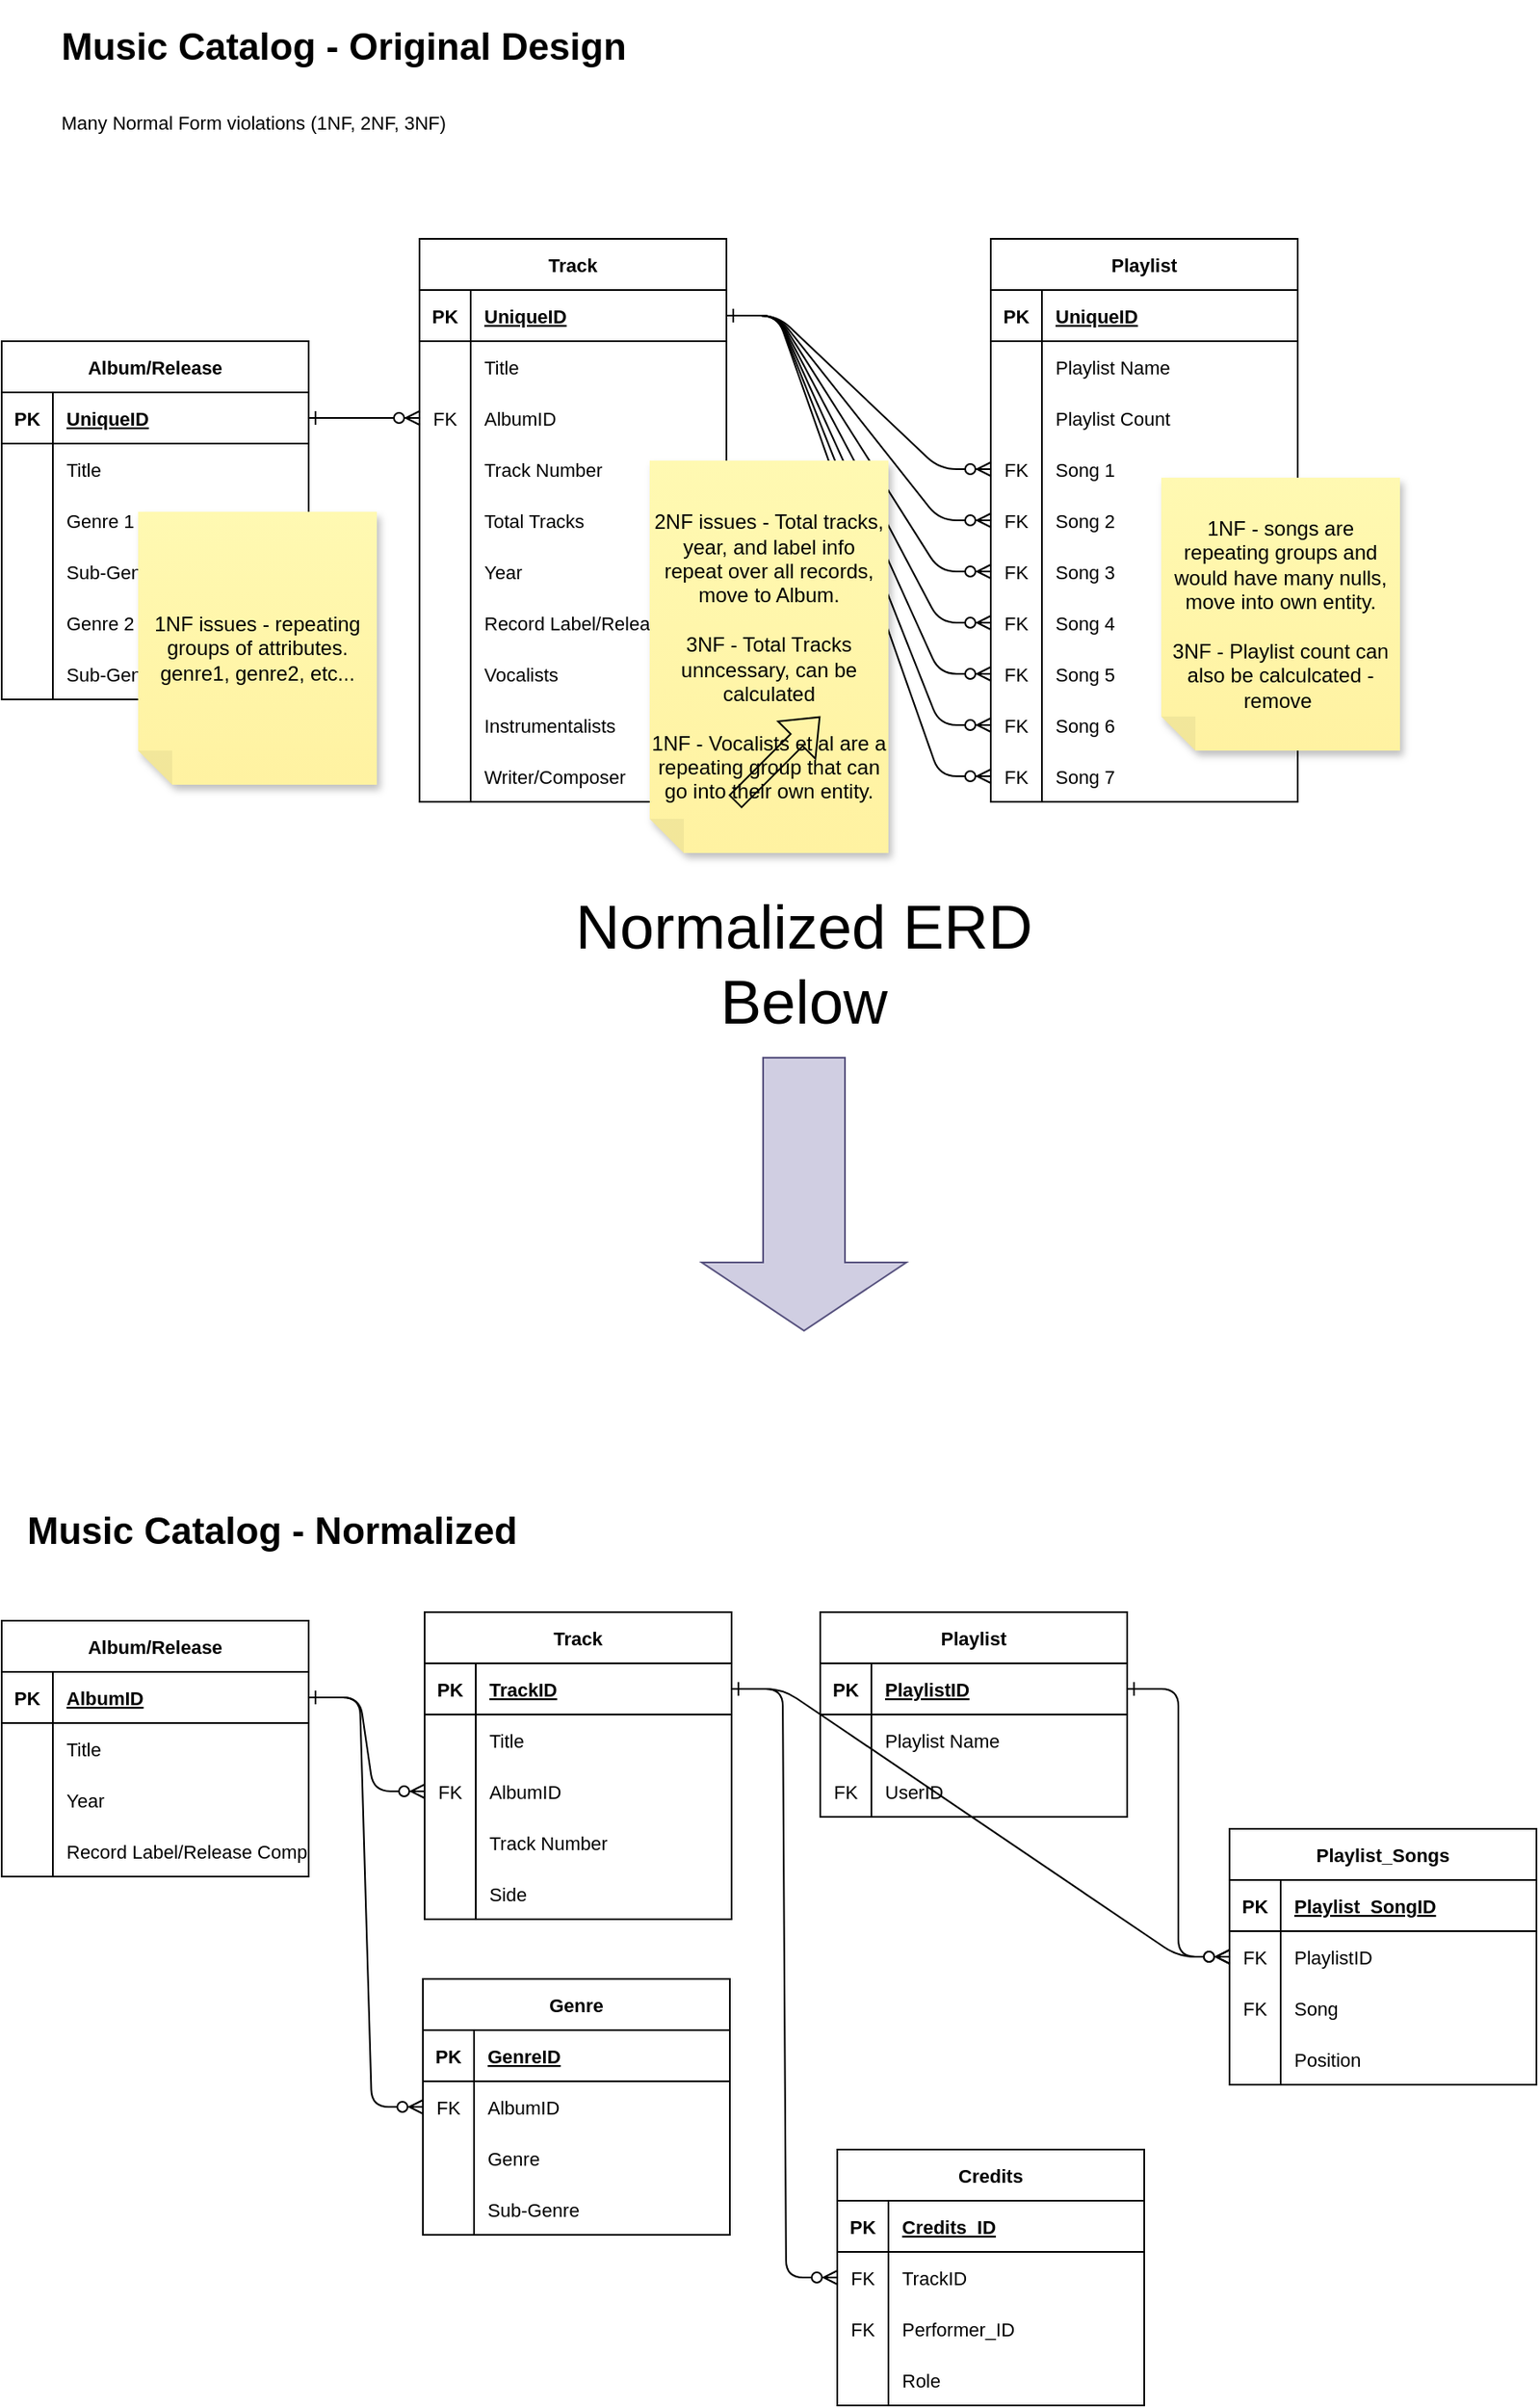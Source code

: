 <mxfile version="24.1.0" type="device">
  <diagram id="R2lEEEUBdFMjLlhIrx00" name="Page-1">
    <mxGraphModel dx="1036" dy="590" grid="1" gridSize="10" guides="1" tooltips="1" connect="1" arrows="1" fold="1" page="1" pageScale="1" pageWidth="1100" pageHeight="850" math="0" shadow="0" extFonts="Permanent Marker^https://fonts.googleapis.com/css?family=Permanent+Marker">
      <root>
        <mxCell id="0" />
        <mxCell id="1" parent="0" />
        <mxCell id="VrQnjNpo6LdSLjlfTPBy-1" value="Playlist" style="shape=table;startSize=30;container=1;collapsible=1;childLayout=tableLayout;fixedRows=1;rowLines=0;fontStyle=1;align=center;resizeLast=1;fontFamily=Helvetica;fontSize=11;fontColor=default;" parent="1" vertex="1">
          <mxGeometry x="660" y="180" width="180" height="330" as="geometry" />
        </mxCell>
        <mxCell id="VrQnjNpo6LdSLjlfTPBy-2" value="" style="shape=tableRow;horizontal=0;startSize=0;swimlaneHead=0;swimlaneBody=0;fillColor=none;collapsible=0;dropTarget=0;points=[[0,0.5],[1,0.5]];portConstraint=eastwest;top=0;left=0;right=0;bottom=1;fontFamily=Helvetica;fontSize=11;fontColor=default;" parent="VrQnjNpo6LdSLjlfTPBy-1" vertex="1">
          <mxGeometry y="30" width="180" height="30" as="geometry" />
        </mxCell>
        <mxCell id="VrQnjNpo6LdSLjlfTPBy-3" value="PK" style="shape=partialRectangle;connectable=0;fillColor=none;top=0;left=0;bottom=0;right=0;fontStyle=1;overflow=hidden;fontFamily=Helvetica;fontSize=11;fontColor=default;" parent="VrQnjNpo6LdSLjlfTPBy-2" vertex="1">
          <mxGeometry width="30" height="30" as="geometry">
            <mxRectangle width="30" height="30" as="alternateBounds" />
          </mxGeometry>
        </mxCell>
        <mxCell id="VrQnjNpo6LdSLjlfTPBy-4" value="UniqueID" style="shape=partialRectangle;connectable=0;fillColor=none;top=0;left=0;bottom=0;right=0;align=left;spacingLeft=6;fontStyle=5;overflow=hidden;fontFamily=Helvetica;fontSize=11;fontColor=default;" parent="VrQnjNpo6LdSLjlfTPBy-2" vertex="1">
          <mxGeometry x="30" width="150" height="30" as="geometry">
            <mxRectangle width="150" height="30" as="alternateBounds" />
          </mxGeometry>
        </mxCell>
        <mxCell id="VrQnjNpo6LdSLjlfTPBy-5" value="" style="shape=tableRow;horizontal=0;startSize=0;swimlaneHead=0;swimlaneBody=0;fillColor=none;collapsible=0;dropTarget=0;points=[[0,0.5],[1,0.5]];portConstraint=eastwest;top=0;left=0;right=0;bottom=0;fontFamily=Helvetica;fontSize=11;fontColor=default;" parent="VrQnjNpo6LdSLjlfTPBy-1" vertex="1">
          <mxGeometry y="60" width="180" height="30" as="geometry" />
        </mxCell>
        <mxCell id="VrQnjNpo6LdSLjlfTPBy-6" value="" style="shape=partialRectangle;connectable=0;fillColor=none;top=0;left=0;bottom=0;right=0;editable=1;overflow=hidden;fontFamily=Helvetica;fontSize=11;fontColor=default;" parent="VrQnjNpo6LdSLjlfTPBy-5" vertex="1">
          <mxGeometry width="30" height="30" as="geometry">
            <mxRectangle width="30" height="30" as="alternateBounds" />
          </mxGeometry>
        </mxCell>
        <mxCell id="VrQnjNpo6LdSLjlfTPBy-7" value="Playlist Name" style="shape=partialRectangle;connectable=0;fillColor=none;top=0;left=0;bottom=0;right=0;align=left;spacingLeft=6;overflow=hidden;fontFamily=Helvetica;fontSize=11;fontColor=default;" parent="VrQnjNpo6LdSLjlfTPBy-5" vertex="1">
          <mxGeometry x="30" width="150" height="30" as="geometry">
            <mxRectangle width="150" height="30" as="alternateBounds" />
          </mxGeometry>
        </mxCell>
        <mxCell id="-PTcGhe5H__DZVCVS8QL-1" value="" style="shape=tableRow;horizontal=0;startSize=0;swimlaneHead=0;swimlaneBody=0;fillColor=none;collapsible=0;dropTarget=0;points=[[0,0.5],[1,0.5]];portConstraint=eastwest;top=0;left=0;right=0;bottom=0;fontFamily=Helvetica;fontSize=11;fontColor=default;" parent="VrQnjNpo6LdSLjlfTPBy-1" vertex="1">
          <mxGeometry y="90" width="180" height="30" as="geometry" />
        </mxCell>
        <mxCell id="-PTcGhe5H__DZVCVS8QL-2" value="" style="shape=partialRectangle;connectable=0;fillColor=none;top=0;left=0;bottom=0;right=0;editable=1;overflow=hidden;fontFamily=Helvetica;fontSize=11;fontColor=default;" parent="-PTcGhe5H__DZVCVS8QL-1" vertex="1">
          <mxGeometry width="30" height="30" as="geometry">
            <mxRectangle width="30" height="30" as="alternateBounds" />
          </mxGeometry>
        </mxCell>
        <mxCell id="-PTcGhe5H__DZVCVS8QL-3" value="Playlist Count" style="shape=partialRectangle;connectable=0;fillColor=none;top=0;left=0;bottom=0;right=0;align=left;spacingLeft=6;overflow=hidden;fontFamily=Helvetica;fontSize=11;fontColor=default;" parent="-PTcGhe5H__DZVCVS8QL-1" vertex="1">
          <mxGeometry x="30" width="150" height="30" as="geometry">
            <mxRectangle width="150" height="30" as="alternateBounds" />
          </mxGeometry>
        </mxCell>
        <mxCell id="HwZ--M2YvxMfZhGHQy1Q-1" value="" style="shape=tableRow;horizontal=0;startSize=0;swimlaneHead=0;swimlaneBody=0;fillColor=none;collapsible=0;dropTarget=0;points=[[0,0.5],[1,0.5]];portConstraint=eastwest;top=0;left=0;right=0;bottom=0;fontFamily=Helvetica;fontSize=11;fontColor=default;" parent="VrQnjNpo6LdSLjlfTPBy-1" vertex="1">
          <mxGeometry y="120" width="180" height="30" as="geometry" />
        </mxCell>
        <mxCell id="HwZ--M2YvxMfZhGHQy1Q-2" value="FK" style="shape=partialRectangle;connectable=0;fillColor=none;top=0;left=0;bottom=0;right=0;editable=1;overflow=hidden;fontFamily=Helvetica;fontSize=11;fontColor=default;" parent="HwZ--M2YvxMfZhGHQy1Q-1" vertex="1">
          <mxGeometry width="30" height="30" as="geometry">
            <mxRectangle width="30" height="30" as="alternateBounds" />
          </mxGeometry>
        </mxCell>
        <mxCell id="HwZ--M2YvxMfZhGHQy1Q-3" value="Song 1" style="shape=partialRectangle;connectable=0;fillColor=none;top=0;left=0;bottom=0;right=0;align=left;spacingLeft=6;overflow=hidden;fontFamily=Helvetica;fontSize=11;fontColor=default;" parent="HwZ--M2YvxMfZhGHQy1Q-1" vertex="1">
          <mxGeometry x="30" width="150" height="30" as="geometry">
            <mxRectangle width="150" height="30" as="alternateBounds" />
          </mxGeometry>
        </mxCell>
        <mxCell id="VrQnjNpo6LdSLjlfTPBy-8" value="" style="shape=tableRow;horizontal=0;startSize=0;swimlaneHead=0;swimlaneBody=0;fillColor=none;collapsible=0;dropTarget=0;points=[[0,0.5],[1,0.5]];portConstraint=eastwest;top=0;left=0;right=0;bottom=0;fontFamily=Helvetica;fontSize=11;fontColor=default;" parent="VrQnjNpo6LdSLjlfTPBy-1" vertex="1">
          <mxGeometry y="150" width="180" height="30" as="geometry" />
        </mxCell>
        <mxCell id="VrQnjNpo6LdSLjlfTPBy-9" value="FK" style="shape=partialRectangle;connectable=0;fillColor=none;top=0;left=0;bottom=0;right=0;editable=1;overflow=hidden;fontFamily=Helvetica;fontSize=11;fontColor=default;" parent="VrQnjNpo6LdSLjlfTPBy-8" vertex="1">
          <mxGeometry width="30" height="30" as="geometry">
            <mxRectangle width="30" height="30" as="alternateBounds" />
          </mxGeometry>
        </mxCell>
        <mxCell id="VrQnjNpo6LdSLjlfTPBy-10" value="Song 2" style="shape=partialRectangle;connectable=0;fillColor=none;top=0;left=0;bottom=0;right=0;align=left;spacingLeft=6;overflow=hidden;fontFamily=Helvetica;fontSize=11;fontColor=default;" parent="VrQnjNpo6LdSLjlfTPBy-8" vertex="1">
          <mxGeometry x="30" width="150" height="30" as="geometry">
            <mxRectangle width="150" height="30" as="alternateBounds" />
          </mxGeometry>
        </mxCell>
        <mxCell id="VrQnjNpo6LdSLjlfTPBy-11" value="" style="shape=tableRow;horizontal=0;startSize=0;swimlaneHead=0;swimlaneBody=0;fillColor=none;collapsible=0;dropTarget=0;points=[[0,0.5],[1,0.5]];portConstraint=eastwest;top=0;left=0;right=0;bottom=0;fontFamily=Helvetica;fontSize=11;fontColor=default;" parent="VrQnjNpo6LdSLjlfTPBy-1" vertex="1">
          <mxGeometry y="180" width="180" height="30" as="geometry" />
        </mxCell>
        <mxCell id="VrQnjNpo6LdSLjlfTPBy-12" value="FK" style="shape=partialRectangle;connectable=0;fillColor=none;top=0;left=0;bottom=0;right=0;editable=1;overflow=hidden;fontFamily=Helvetica;fontSize=11;fontColor=default;" parent="VrQnjNpo6LdSLjlfTPBy-11" vertex="1">
          <mxGeometry width="30" height="30" as="geometry">
            <mxRectangle width="30" height="30" as="alternateBounds" />
          </mxGeometry>
        </mxCell>
        <mxCell id="VrQnjNpo6LdSLjlfTPBy-13" value="Song 3" style="shape=partialRectangle;connectable=0;fillColor=none;top=0;left=0;bottom=0;right=0;align=left;spacingLeft=6;overflow=hidden;fontFamily=Helvetica;fontSize=11;fontColor=default;" parent="VrQnjNpo6LdSLjlfTPBy-11" vertex="1">
          <mxGeometry x="30" width="150" height="30" as="geometry">
            <mxRectangle width="150" height="30" as="alternateBounds" />
          </mxGeometry>
        </mxCell>
        <mxCell id="VrQnjNpo6LdSLjlfTPBy-14" value="" style="shape=tableRow;horizontal=0;startSize=0;swimlaneHead=0;swimlaneBody=0;fillColor=none;collapsible=0;dropTarget=0;points=[[0,0.5],[1,0.5]];portConstraint=eastwest;top=0;left=0;right=0;bottom=0;fontFamily=Helvetica;fontSize=11;fontColor=default;" parent="VrQnjNpo6LdSLjlfTPBy-1" vertex="1">
          <mxGeometry y="210" width="180" height="30" as="geometry" />
        </mxCell>
        <mxCell id="VrQnjNpo6LdSLjlfTPBy-15" value="FK" style="shape=partialRectangle;connectable=0;fillColor=none;top=0;left=0;bottom=0;right=0;editable=1;overflow=hidden;fontFamily=Helvetica;fontSize=11;fontColor=default;" parent="VrQnjNpo6LdSLjlfTPBy-14" vertex="1">
          <mxGeometry width="30" height="30" as="geometry">
            <mxRectangle width="30" height="30" as="alternateBounds" />
          </mxGeometry>
        </mxCell>
        <mxCell id="VrQnjNpo6LdSLjlfTPBy-16" value="Song 4" style="shape=partialRectangle;connectable=0;fillColor=none;top=0;left=0;bottom=0;right=0;align=left;spacingLeft=6;overflow=hidden;fontFamily=Helvetica;fontSize=11;fontColor=default;" parent="VrQnjNpo6LdSLjlfTPBy-14" vertex="1">
          <mxGeometry x="30" width="150" height="30" as="geometry">
            <mxRectangle width="150" height="30" as="alternateBounds" />
          </mxGeometry>
        </mxCell>
        <mxCell id="VrQnjNpo6LdSLjlfTPBy-17" value="" style="shape=tableRow;horizontal=0;startSize=0;swimlaneHead=0;swimlaneBody=0;fillColor=none;collapsible=0;dropTarget=0;points=[[0,0.5],[1,0.5]];portConstraint=eastwest;top=0;left=0;right=0;bottom=0;fontFamily=Helvetica;fontSize=11;fontColor=default;" parent="VrQnjNpo6LdSLjlfTPBy-1" vertex="1">
          <mxGeometry y="240" width="180" height="30" as="geometry" />
        </mxCell>
        <mxCell id="VrQnjNpo6LdSLjlfTPBy-18" value="FK" style="shape=partialRectangle;connectable=0;fillColor=none;top=0;left=0;bottom=0;right=0;editable=1;overflow=hidden;fontFamily=Helvetica;fontSize=11;fontColor=default;" parent="VrQnjNpo6LdSLjlfTPBy-17" vertex="1">
          <mxGeometry width="30" height="30" as="geometry">
            <mxRectangle width="30" height="30" as="alternateBounds" />
          </mxGeometry>
        </mxCell>
        <mxCell id="VrQnjNpo6LdSLjlfTPBy-19" value="Song 5" style="shape=partialRectangle;connectable=0;fillColor=none;top=0;left=0;bottom=0;right=0;align=left;spacingLeft=6;overflow=hidden;fontFamily=Helvetica;fontSize=11;fontColor=default;" parent="VrQnjNpo6LdSLjlfTPBy-17" vertex="1">
          <mxGeometry x="30" width="150" height="30" as="geometry">
            <mxRectangle width="150" height="30" as="alternateBounds" />
          </mxGeometry>
        </mxCell>
        <mxCell id="VrQnjNpo6LdSLjlfTPBy-20" value="" style="shape=tableRow;horizontal=0;startSize=0;swimlaneHead=0;swimlaneBody=0;fillColor=none;collapsible=0;dropTarget=0;points=[[0,0.5],[1,0.5]];portConstraint=eastwest;top=0;left=0;right=0;bottom=0;fontFamily=Helvetica;fontSize=11;fontColor=default;" parent="VrQnjNpo6LdSLjlfTPBy-1" vertex="1">
          <mxGeometry y="270" width="180" height="30" as="geometry" />
        </mxCell>
        <mxCell id="VrQnjNpo6LdSLjlfTPBy-21" value="FK" style="shape=partialRectangle;connectable=0;fillColor=none;top=0;left=0;bottom=0;right=0;editable=1;overflow=hidden;fontFamily=Helvetica;fontSize=11;fontColor=default;" parent="VrQnjNpo6LdSLjlfTPBy-20" vertex="1">
          <mxGeometry width="30" height="30" as="geometry">
            <mxRectangle width="30" height="30" as="alternateBounds" />
          </mxGeometry>
        </mxCell>
        <mxCell id="VrQnjNpo6LdSLjlfTPBy-22" value="Song 6" style="shape=partialRectangle;connectable=0;fillColor=none;top=0;left=0;bottom=0;right=0;align=left;spacingLeft=6;overflow=hidden;fontFamily=Helvetica;fontSize=11;fontColor=default;" parent="VrQnjNpo6LdSLjlfTPBy-20" vertex="1">
          <mxGeometry x="30" width="150" height="30" as="geometry">
            <mxRectangle width="150" height="30" as="alternateBounds" />
          </mxGeometry>
        </mxCell>
        <mxCell id="VrQnjNpo6LdSLjlfTPBy-23" value="" style="shape=tableRow;horizontal=0;startSize=0;swimlaneHead=0;swimlaneBody=0;fillColor=none;collapsible=0;dropTarget=0;points=[[0,0.5],[1,0.5]];portConstraint=eastwest;top=0;left=0;right=0;bottom=0;fontFamily=Helvetica;fontSize=11;fontColor=default;" parent="VrQnjNpo6LdSLjlfTPBy-1" vertex="1">
          <mxGeometry y="300" width="180" height="30" as="geometry" />
        </mxCell>
        <mxCell id="VrQnjNpo6LdSLjlfTPBy-24" value="FK" style="shape=partialRectangle;connectable=0;fillColor=none;top=0;left=0;bottom=0;right=0;editable=1;overflow=hidden;fontFamily=Helvetica;fontSize=11;fontColor=default;" parent="VrQnjNpo6LdSLjlfTPBy-23" vertex="1">
          <mxGeometry width="30" height="30" as="geometry">
            <mxRectangle width="30" height="30" as="alternateBounds" />
          </mxGeometry>
        </mxCell>
        <mxCell id="VrQnjNpo6LdSLjlfTPBy-25" value="Song 7" style="shape=partialRectangle;connectable=0;fillColor=none;top=0;left=0;bottom=0;right=0;align=left;spacingLeft=6;overflow=hidden;fontFamily=Helvetica;fontSize=11;fontColor=default;" parent="VrQnjNpo6LdSLjlfTPBy-23" vertex="1">
          <mxGeometry x="30" width="150" height="30" as="geometry">
            <mxRectangle width="150" height="30" as="alternateBounds" />
          </mxGeometry>
        </mxCell>
        <mxCell id="VrQnjNpo6LdSLjlfTPBy-26" value="Track" style="shape=table;startSize=30;container=1;collapsible=1;childLayout=tableLayout;fixedRows=1;rowLines=0;fontStyle=1;align=center;resizeLast=1;fontFamily=Helvetica;fontSize=11;fontColor=default;" parent="1" vertex="1">
          <mxGeometry x="325" y="180" width="180" height="330" as="geometry" />
        </mxCell>
        <mxCell id="VrQnjNpo6LdSLjlfTPBy-27" value="" style="shape=tableRow;horizontal=0;startSize=0;swimlaneHead=0;swimlaneBody=0;fillColor=none;collapsible=0;dropTarget=0;points=[[0,0.5],[1,0.5]];portConstraint=eastwest;top=0;left=0;right=0;bottom=1;fontFamily=Helvetica;fontSize=11;fontColor=default;" parent="VrQnjNpo6LdSLjlfTPBy-26" vertex="1">
          <mxGeometry y="30" width="180" height="30" as="geometry" />
        </mxCell>
        <mxCell id="VrQnjNpo6LdSLjlfTPBy-28" value="PK" style="shape=partialRectangle;connectable=0;fillColor=none;top=0;left=0;bottom=0;right=0;fontStyle=1;overflow=hidden;fontFamily=Helvetica;fontSize=11;fontColor=default;" parent="VrQnjNpo6LdSLjlfTPBy-27" vertex="1">
          <mxGeometry width="30" height="30" as="geometry">
            <mxRectangle width="30" height="30" as="alternateBounds" />
          </mxGeometry>
        </mxCell>
        <mxCell id="VrQnjNpo6LdSLjlfTPBy-29" value="UniqueID" style="shape=partialRectangle;connectable=0;fillColor=none;top=0;left=0;bottom=0;right=0;align=left;spacingLeft=6;fontStyle=5;overflow=hidden;fontFamily=Helvetica;fontSize=11;fontColor=default;" parent="VrQnjNpo6LdSLjlfTPBy-27" vertex="1">
          <mxGeometry x="30" width="150" height="30" as="geometry">
            <mxRectangle width="150" height="30" as="alternateBounds" />
          </mxGeometry>
        </mxCell>
        <mxCell id="VrQnjNpo6LdSLjlfTPBy-30" value="" style="shape=tableRow;horizontal=0;startSize=0;swimlaneHead=0;swimlaneBody=0;fillColor=none;collapsible=0;dropTarget=0;points=[[0,0.5],[1,0.5]];portConstraint=eastwest;top=0;left=0;right=0;bottom=0;fontFamily=Helvetica;fontSize=11;fontColor=default;" parent="VrQnjNpo6LdSLjlfTPBy-26" vertex="1">
          <mxGeometry y="60" width="180" height="30" as="geometry" />
        </mxCell>
        <mxCell id="VrQnjNpo6LdSLjlfTPBy-31" value="" style="shape=partialRectangle;connectable=0;fillColor=none;top=0;left=0;bottom=0;right=0;editable=1;overflow=hidden;fontFamily=Helvetica;fontSize=11;fontColor=default;" parent="VrQnjNpo6LdSLjlfTPBy-30" vertex="1">
          <mxGeometry width="30" height="30" as="geometry">
            <mxRectangle width="30" height="30" as="alternateBounds" />
          </mxGeometry>
        </mxCell>
        <mxCell id="VrQnjNpo6LdSLjlfTPBy-32" value="Title" style="shape=partialRectangle;connectable=0;fillColor=none;top=0;left=0;bottom=0;right=0;align=left;spacingLeft=6;overflow=hidden;fontFamily=Helvetica;fontSize=11;fontColor=default;" parent="VrQnjNpo6LdSLjlfTPBy-30" vertex="1">
          <mxGeometry x="30" width="150" height="30" as="geometry">
            <mxRectangle width="150" height="30" as="alternateBounds" />
          </mxGeometry>
        </mxCell>
        <mxCell id="VrQnjNpo6LdSLjlfTPBy-33" value="" style="shape=tableRow;horizontal=0;startSize=0;swimlaneHead=0;swimlaneBody=0;fillColor=none;collapsible=0;dropTarget=0;points=[[0,0.5],[1,0.5]];portConstraint=eastwest;top=0;left=0;right=0;bottom=0;fontFamily=Helvetica;fontSize=11;fontColor=default;" parent="VrQnjNpo6LdSLjlfTPBy-26" vertex="1">
          <mxGeometry y="90" width="180" height="30" as="geometry" />
        </mxCell>
        <mxCell id="VrQnjNpo6LdSLjlfTPBy-34" value="FK" style="shape=partialRectangle;connectable=0;fillColor=none;top=0;left=0;bottom=0;right=0;editable=1;overflow=hidden;fontFamily=Helvetica;fontSize=11;fontColor=default;" parent="VrQnjNpo6LdSLjlfTPBy-33" vertex="1">
          <mxGeometry width="30" height="30" as="geometry">
            <mxRectangle width="30" height="30" as="alternateBounds" />
          </mxGeometry>
        </mxCell>
        <mxCell id="VrQnjNpo6LdSLjlfTPBy-35" value="AlbumID" style="shape=partialRectangle;connectable=0;fillColor=none;top=0;left=0;bottom=0;right=0;align=left;spacingLeft=6;overflow=hidden;fontFamily=Helvetica;fontSize=11;fontColor=default;" parent="VrQnjNpo6LdSLjlfTPBy-33" vertex="1">
          <mxGeometry x="30" width="150" height="30" as="geometry">
            <mxRectangle width="150" height="30" as="alternateBounds" />
          </mxGeometry>
        </mxCell>
        <mxCell id="VrQnjNpo6LdSLjlfTPBy-67" value="" style="shape=tableRow;horizontal=0;startSize=0;swimlaneHead=0;swimlaneBody=0;fillColor=none;collapsible=0;dropTarget=0;points=[[0,0.5],[1,0.5]];portConstraint=eastwest;top=0;left=0;right=0;bottom=0;fontFamily=Helvetica;fontSize=11;fontColor=default;" parent="VrQnjNpo6LdSLjlfTPBy-26" vertex="1">
          <mxGeometry y="120" width="180" height="30" as="geometry" />
        </mxCell>
        <mxCell id="VrQnjNpo6LdSLjlfTPBy-68" value="" style="shape=partialRectangle;connectable=0;fillColor=none;top=0;left=0;bottom=0;right=0;editable=1;overflow=hidden;fontFamily=Helvetica;fontSize=11;fontColor=default;" parent="VrQnjNpo6LdSLjlfTPBy-67" vertex="1">
          <mxGeometry width="30" height="30" as="geometry">
            <mxRectangle width="30" height="30" as="alternateBounds" />
          </mxGeometry>
        </mxCell>
        <mxCell id="VrQnjNpo6LdSLjlfTPBy-69" value="Track Number" style="shape=partialRectangle;connectable=0;fillColor=none;top=0;left=0;bottom=0;right=0;align=left;spacingLeft=6;overflow=hidden;fontFamily=Helvetica;fontSize=11;fontColor=default;" parent="VrQnjNpo6LdSLjlfTPBy-67" vertex="1">
          <mxGeometry x="30" width="150" height="30" as="geometry">
            <mxRectangle width="150" height="30" as="alternateBounds" />
          </mxGeometry>
        </mxCell>
        <mxCell id="VrQnjNpo6LdSLjlfTPBy-70" value="" style="shape=tableRow;horizontal=0;startSize=0;swimlaneHead=0;swimlaneBody=0;fillColor=none;collapsible=0;dropTarget=0;points=[[0,0.5],[1,0.5]];portConstraint=eastwest;top=0;left=0;right=0;bottom=0;fontFamily=Helvetica;fontSize=11;fontColor=default;" parent="VrQnjNpo6LdSLjlfTPBy-26" vertex="1">
          <mxGeometry y="150" width="180" height="30" as="geometry" />
        </mxCell>
        <mxCell id="VrQnjNpo6LdSLjlfTPBy-71" value="" style="shape=partialRectangle;connectable=0;fillColor=none;top=0;left=0;bottom=0;right=0;editable=1;overflow=hidden;fontFamily=Helvetica;fontSize=11;fontColor=default;" parent="VrQnjNpo6LdSLjlfTPBy-70" vertex="1">
          <mxGeometry width="30" height="30" as="geometry">
            <mxRectangle width="30" height="30" as="alternateBounds" />
          </mxGeometry>
        </mxCell>
        <mxCell id="VrQnjNpo6LdSLjlfTPBy-72" value="Total Tracks" style="shape=partialRectangle;connectable=0;fillColor=none;top=0;left=0;bottom=0;right=0;align=left;spacingLeft=6;overflow=hidden;fontFamily=Helvetica;fontSize=11;fontColor=default;" parent="VrQnjNpo6LdSLjlfTPBy-70" vertex="1">
          <mxGeometry x="30" width="150" height="30" as="geometry">
            <mxRectangle width="150" height="30" as="alternateBounds" />
          </mxGeometry>
        </mxCell>
        <mxCell id="VrQnjNpo6LdSLjlfTPBy-36" value="" style="shape=tableRow;horizontal=0;startSize=0;swimlaneHead=0;swimlaneBody=0;fillColor=none;collapsible=0;dropTarget=0;points=[[0,0.5],[1,0.5]];portConstraint=eastwest;top=0;left=0;right=0;bottom=0;fontFamily=Helvetica;fontSize=11;fontColor=default;" parent="VrQnjNpo6LdSLjlfTPBy-26" vertex="1">
          <mxGeometry y="180" width="180" height="30" as="geometry" />
        </mxCell>
        <mxCell id="VrQnjNpo6LdSLjlfTPBy-37" value="" style="shape=partialRectangle;connectable=0;fillColor=none;top=0;left=0;bottom=0;right=0;editable=1;overflow=hidden;fontFamily=Helvetica;fontSize=11;fontColor=default;" parent="VrQnjNpo6LdSLjlfTPBy-36" vertex="1">
          <mxGeometry width="30" height="30" as="geometry">
            <mxRectangle width="30" height="30" as="alternateBounds" />
          </mxGeometry>
        </mxCell>
        <mxCell id="VrQnjNpo6LdSLjlfTPBy-38" value="Year" style="shape=partialRectangle;connectable=0;fillColor=none;top=0;left=0;bottom=0;right=0;align=left;spacingLeft=6;overflow=hidden;fontFamily=Helvetica;fontSize=11;fontColor=default;" parent="VrQnjNpo6LdSLjlfTPBy-36" vertex="1">
          <mxGeometry x="30" width="150" height="30" as="geometry">
            <mxRectangle width="150" height="30" as="alternateBounds" />
          </mxGeometry>
        </mxCell>
        <mxCell id="VrQnjNpo6LdSLjlfTPBy-60" value="" style="shape=tableRow;horizontal=0;startSize=0;swimlaneHead=0;swimlaneBody=0;fillColor=none;collapsible=0;dropTarget=0;points=[[0,0.5],[1,0.5]];portConstraint=eastwest;top=0;left=0;right=0;bottom=0;fontFamily=Helvetica;fontSize=11;fontColor=default;" parent="VrQnjNpo6LdSLjlfTPBy-26" vertex="1">
          <mxGeometry y="210" width="180" height="30" as="geometry" />
        </mxCell>
        <mxCell id="VrQnjNpo6LdSLjlfTPBy-61" value="" style="shape=partialRectangle;connectable=0;fillColor=none;top=0;left=0;bottom=0;right=0;editable=1;overflow=hidden;fontFamily=Helvetica;fontSize=11;fontColor=default;" parent="VrQnjNpo6LdSLjlfTPBy-60" vertex="1">
          <mxGeometry width="30" height="30" as="geometry">
            <mxRectangle width="30" height="30" as="alternateBounds" />
          </mxGeometry>
        </mxCell>
        <mxCell id="VrQnjNpo6LdSLjlfTPBy-62" value="Record Label/Release Company" style="shape=partialRectangle;connectable=0;fillColor=none;top=0;left=0;bottom=0;right=0;align=left;spacingLeft=6;overflow=hidden;fontFamily=Helvetica;fontSize=11;fontColor=default;" parent="VrQnjNpo6LdSLjlfTPBy-60" vertex="1">
          <mxGeometry x="30" width="150" height="30" as="geometry">
            <mxRectangle width="150" height="30" as="alternateBounds" />
          </mxGeometry>
        </mxCell>
        <mxCell id="VrQnjNpo6LdSLjlfTPBy-63" value="" style="shape=tableRow;horizontal=0;startSize=0;swimlaneHead=0;swimlaneBody=0;fillColor=none;collapsible=0;dropTarget=0;points=[[0,0.5],[1,0.5]];portConstraint=eastwest;top=0;left=0;right=0;bottom=0;fontFamily=Helvetica;fontSize=11;fontColor=default;" parent="VrQnjNpo6LdSLjlfTPBy-26" vertex="1">
          <mxGeometry y="240" width="180" height="30" as="geometry" />
        </mxCell>
        <mxCell id="VrQnjNpo6LdSLjlfTPBy-64" value="" style="shape=partialRectangle;connectable=0;fillColor=none;top=0;left=0;bottom=0;right=0;editable=1;overflow=hidden;fontFamily=Helvetica;fontSize=11;fontColor=default;" parent="VrQnjNpo6LdSLjlfTPBy-63" vertex="1">
          <mxGeometry width="30" height="30" as="geometry">
            <mxRectangle width="30" height="30" as="alternateBounds" />
          </mxGeometry>
        </mxCell>
        <mxCell id="VrQnjNpo6LdSLjlfTPBy-65" value="Vocalists" style="shape=partialRectangle;connectable=0;fillColor=none;top=0;left=0;bottom=0;right=0;align=left;spacingLeft=6;overflow=hidden;fontFamily=Helvetica;fontSize=11;fontColor=default;" parent="VrQnjNpo6LdSLjlfTPBy-63" vertex="1">
          <mxGeometry x="30" width="150" height="30" as="geometry">
            <mxRectangle width="150" height="30" as="alternateBounds" />
          </mxGeometry>
        </mxCell>
        <mxCell id="VrQnjNpo6LdSLjlfTPBy-73" value="" style="shape=tableRow;horizontal=0;startSize=0;swimlaneHead=0;swimlaneBody=0;fillColor=none;collapsible=0;dropTarget=0;points=[[0,0.5],[1,0.5]];portConstraint=eastwest;top=0;left=0;right=0;bottom=0;fontFamily=Helvetica;fontSize=11;fontColor=default;" parent="VrQnjNpo6LdSLjlfTPBy-26" vertex="1">
          <mxGeometry y="270" width="180" height="30" as="geometry" />
        </mxCell>
        <mxCell id="VrQnjNpo6LdSLjlfTPBy-74" value="" style="shape=partialRectangle;connectable=0;fillColor=none;top=0;left=0;bottom=0;right=0;editable=1;overflow=hidden;fontFamily=Helvetica;fontSize=11;fontColor=default;" parent="VrQnjNpo6LdSLjlfTPBy-73" vertex="1">
          <mxGeometry width="30" height="30" as="geometry">
            <mxRectangle width="30" height="30" as="alternateBounds" />
          </mxGeometry>
        </mxCell>
        <mxCell id="VrQnjNpo6LdSLjlfTPBy-75" value="Instrumentalists" style="shape=partialRectangle;connectable=0;fillColor=none;top=0;left=0;bottom=0;right=0;align=left;spacingLeft=6;overflow=hidden;fontFamily=Helvetica;fontSize=11;fontColor=default;" parent="VrQnjNpo6LdSLjlfTPBy-73" vertex="1">
          <mxGeometry x="30" width="150" height="30" as="geometry">
            <mxRectangle width="150" height="30" as="alternateBounds" />
          </mxGeometry>
        </mxCell>
        <mxCell id="VrQnjNpo6LdSLjlfTPBy-76" value="" style="shape=tableRow;horizontal=0;startSize=0;swimlaneHead=0;swimlaneBody=0;fillColor=none;collapsible=0;dropTarget=0;points=[[0,0.5],[1,0.5]];portConstraint=eastwest;top=0;left=0;right=0;bottom=0;fontFamily=Helvetica;fontSize=11;fontColor=default;" parent="VrQnjNpo6LdSLjlfTPBy-26" vertex="1">
          <mxGeometry y="300" width="180" height="30" as="geometry" />
        </mxCell>
        <mxCell id="VrQnjNpo6LdSLjlfTPBy-77" value="" style="shape=partialRectangle;connectable=0;fillColor=none;top=0;left=0;bottom=0;right=0;editable=1;overflow=hidden;fontFamily=Helvetica;fontSize=11;fontColor=default;" parent="VrQnjNpo6LdSLjlfTPBy-76" vertex="1">
          <mxGeometry width="30" height="30" as="geometry">
            <mxRectangle width="30" height="30" as="alternateBounds" />
          </mxGeometry>
        </mxCell>
        <mxCell id="VrQnjNpo6LdSLjlfTPBy-78" value="Writer/Composer" style="shape=partialRectangle;connectable=0;fillColor=none;top=0;left=0;bottom=0;right=0;align=left;spacingLeft=6;overflow=hidden;fontFamily=Helvetica;fontSize=11;fontColor=default;" parent="VrQnjNpo6LdSLjlfTPBy-76" vertex="1">
          <mxGeometry x="30" width="150" height="30" as="geometry">
            <mxRectangle width="150" height="30" as="alternateBounds" />
          </mxGeometry>
        </mxCell>
        <mxCell id="VrQnjNpo6LdSLjlfTPBy-40" style="edgeStyle=entityRelationEdgeStyle;shape=connector;rounded=1;orthogonalLoop=1;jettySize=auto;html=1;labelBackgroundColor=default;strokeColor=default;fontFamily=Helvetica;fontSize=11;fontColor=default;startArrow=ERone;startFill=0;endArrow=ERzeroToMany;endFill=1;" parent="1" source="VrQnjNpo6LdSLjlfTPBy-27" target="HwZ--M2YvxMfZhGHQy1Q-1" edge="1">
          <mxGeometry relative="1" as="geometry" />
        </mxCell>
        <mxCell id="VrQnjNpo6LdSLjlfTPBy-41" style="edgeStyle=entityRelationEdgeStyle;shape=connector;rounded=1;orthogonalLoop=1;jettySize=auto;html=1;labelBackgroundColor=default;strokeColor=default;fontFamily=Helvetica;fontSize=11;fontColor=default;startArrow=ERone;startFill=0;endArrow=ERzeroToMany;endFill=1;" parent="1" source="VrQnjNpo6LdSLjlfTPBy-27" target="VrQnjNpo6LdSLjlfTPBy-8" edge="1">
          <mxGeometry relative="1" as="geometry">
            <mxPoint x="480" y="265" as="sourcePoint" />
            <mxPoint x="310" y="215" as="targetPoint" />
          </mxGeometry>
        </mxCell>
        <mxCell id="VrQnjNpo6LdSLjlfTPBy-42" style="edgeStyle=entityRelationEdgeStyle;shape=connector;rounded=1;orthogonalLoop=1;jettySize=auto;html=1;labelBackgroundColor=default;strokeColor=default;fontFamily=Helvetica;fontSize=11;fontColor=default;startArrow=ERone;startFill=0;endArrow=ERzeroToMany;endFill=1;" parent="1" source="VrQnjNpo6LdSLjlfTPBy-27" target="VrQnjNpo6LdSLjlfTPBy-11" edge="1">
          <mxGeometry relative="1" as="geometry">
            <mxPoint x="490" y="275" as="sourcePoint" />
            <mxPoint x="320" y="225" as="targetPoint" />
          </mxGeometry>
        </mxCell>
        <mxCell id="VrQnjNpo6LdSLjlfTPBy-43" style="edgeStyle=entityRelationEdgeStyle;shape=connector;rounded=1;orthogonalLoop=1;jettySize=auto;html=1;labelBackgroundColor=default;strokeColor=default;fontFamily=Helvetica;fontSize=11;fontColor=default;startArrow=ERone;startFill=0;endArrow=ERzeroToMany;endFill=1;" parent="1" source="VrQnjNpo6LdSLjlfTPBy-27" target="VrQnjNpo6LdSLjlfTPBy-14" edge="1">
          <mxGeometry relative="1" as="geometry">
            <mxPoint x="500" y="285" as="sourcePoint" />
            <mxPoint x="330" y="235" as="targetPoint" />
          </mxGeometry>
        </mxCell>
        <mxCell id="VrQnjNpo6LdSLjlfTPBy-44" style="edgeStyle=entityRelationEdgeStyle;shape=connector;rounded=1;orthogonalLoop=1;jettySize=auto;html=1;labelBackgroundColor=default;strokeColor=default;fontFamily=Helvetica;fontSize=11;fontColor=default;startArrow=ERone;startFill=0;endArrow=ERzeroToMany;endFill=1;" parent="1" source="VrQnjNpo6LdSLjlfTPBy-27" target="VrQnjNpo6LdSLjlfTPBy-17" edge="1">
          <mxGeometry relative="1" as="geometry">
            <mxPoint x="510" y="295" as="sourcePoint" />
            <mxPoint x="340" y="245" as="targetPoint" />
          </mxGeometry>
        </mxCell>
        <mxCell id="VrQnjNpo6LdSLjlfTPBy-45" style="edgeStyle=entityRelationEdgeStyle;shape=connector;rounded=1;orthogonalLoop=1;jettySize=auto;html=1;labelBackgroundColor=default;strokeColor=default;fontFamily=Helvetica;fontSize=11;fontColor=default;startArrow=ERone;startFill=0;endArrow=ERzeroToMany;endFill=1;" parent="1" source="VrQnjNpo6LdSLjlfTPBy-27" target="VrQnjNpo6LdSLjlfTPBy-20" edge="1">
          <mxGeometry relative="1" as="geometry">
            <mxPoint x="520" y="305" as="sourcePoint" />
            <mxPoint x="350" y="255" as="targetPoint" />
          </mxGeometry>
        </mxCell>
        <mxCell id="VrQnjNpo6LdSLjlfTPBy-46" style="edgeStyle=entityRelationEdgeStyle;shape=connector;rounded=1;orthogonalLoop=1;jettySize=auto;html=1;labelBackgroundColor=default;strokeColor=default;fontFamily=Helvetica;fontSize=11;fontColor=default;startArrow=ERone;startFill=0;endArrow=ERzeroToMany;endFill=1;" parent="1" source="VrQnjNpo6LdSLjlfTPBy-27" target="VrQnjNpo6LdSLjlfTPBy-23" edge="1">
          <mxGeometry relative="1" as="geometry">
            <mxPoint x="530" y="315" as="sourcePoint" />
            <mxPoint x="360" y="265" as="targetPoint" />
          </mxGeometry>
        </mxCell>
        <mxCell id="VrQnjNpo6LdSLjlfTPBy-47" value="Album/Release" style="shape=table;startSize=30;container=1;collapsible=1;childLayout=tableLayout;fixedRows=1;rowLines=0;fontStyle=1;align=center;resizeLast=1;fontFamily=Helvetica;fontSize=11;fontColor=default;" parent="1" vertex="1">
          <mxGeometry x="80" y="240" width="180" height="210" as="geometry" />
        </mxCell>
        <mxCell id="VrQnjNpo6LdSLjlfTPBy-48" value="" style="shape=tableRow;horizontal=0;startSize=0;swimlaneHead=0;swimlaneBody=0;fillColor=none;collapsible=0;dropTarget=0;points=[[0,0.5],[1,0.5]];portConstraint=eastwest;top=0;left=0;right=0;bottom=1;fontFamily=Helvetica;fontSize=11;fontColor=default;" parent="VrQnjNpo6LdSLjlfTPBy-47" vertex="1">
          <mxGeometry y="30" width="180" height="30" as="geometry" />
        </mxCell>
        <mxCell id="VrQnjNpo6LdSLjlfTPBy-49" value="PK" style="shape=partialRectangle;connectable=0;fillColor=none;top=0;left=0;bottom=0;right=0;fontStyle=1;overflow=hidden;fontFamily=Helvetica;fontSize=11;fontColor=default;" parent="VrQnjNpo6LdSLjlfTPBy-48" vertex="1">
          <mxGeometry width="30" height="30" as="geometry">
            <mxRectangle width="30" height="30" as="alternateBounds" />
          </mxGeometry>
        </mxCell>
        <mxCell id="VrQnjNpo6LdSLjlfTPBy-50" value="UniqueID" style="shape=partialRectangle;connectable=0;fillColor=none;top=0;left=0;bottom=0;right=0;align=left;spacingLeft=6;fontStyle=5;overflow=hidden;fontFamily=Helvetica;fontSize=11;fontColor=default;" parent="VrQnjNpo6LdSLjlfTPBy-48" vertex="1">
          <mxGeometry x="30" width="150" height="30" as="geometry">
            <mxRectangle width="150" height="30" as="alternateBounds" />
          </mxGeometry>
        </mxCell>
        <mxCell id="VrQnjNpo6LdSLjlfTPBy-51" value="" style="shape=tableRow;horizontal=0;startSize=0;swimlaneHead=0;swimlaneBody=0;fillColor=none;collapsible=0;dropTarget=0;points=[[0,0.5],[1,0.5]];portConstraint=eastwest;top=0;left=0;right=0;bottom=0;fontFamily=Helvetica;fontSize=11;fontColor=default;" parent="VrQnjNpo6LdSLjlfTPBy-47" vertex="1">
          <mxGeometry y="60" width="180" height="30" as="geometry" />
        </mxCell>
        <mxCell id="VrQnjNpo6LdSLjlfTPBy-52" value="" style="shape=partialRectangle;connectable=0;fillColor=none;top=0;left=0;bottom=0;right=0;editable=1;overflow=hidden;fontFamily=Helvetica;fontSize=11;fontColor=default;" parent="VrQnjNpo6LdSLjlfTPBy-51" vertex="1">
          <mxGeometry width="30" height="30" as="geometry">
            <mxRectangle width="30" height="30" as="alternateBounds" />
          </mxGeometry>
        </mxCell>
        <mxCell id="VrQnjNpo6LdSLjlfTPBy-53" value="Title" style="shape=partialRectangle;connectable=0;fillColor=none;top=0;left=0;bottom=0;right=0;align=left;spacingLeft=6;overflow=hidden;fontFamily=Helvetica;fontSize=11;fontColor=default;" parent="VrQnjNpo6LdSLjlfTPBy-51" vertex="1">
          <mxGeometry x="30" width="150" height="30" as="geometry">
            <mxRectangle width="150" height="30" as="alternateBounds" />
          </mxGeometry>
        </mxCell>
        <mxCell id="VrQnjNpo6LdSLjlfTPBy-79" value="" style="shape=tableRow;horizontal=0;startSize=0;swimlaneHead=0;swimlaneBody=0;fillColor=none;collapsible=0;dropTarget=0;points=[[0,0.5],[1,0.5]];portConstraint=eastwest;top=0;left=0;right=0;bottom=0;fontFamily=Helvetica;fontSize=11;fontColor=default;" parent="VrQnjNpo6LdSLjlfTPBy-47" vertex="1">
          <mxGeometry y="90" width="180" height="30" as="geometry" />
        </mxCell>
        <mxCell id="VrQnjNpo6LdSLjlfTPBy-80" value="" style="shape=partialRectangle;connectable=0;fillColor=none;top=0;left=0;bottom=0;right=0;editable=1;overflow=hidden;fontFamily=Helvetica;fontSize=11;fontColor=default;" parent="VrQnjNpo6LdSLjlfTPBy-79" vertex="1">
          <mxGeometry width="30" height="30" as="geometry">
            <mxRectangle width="30" height="30" as="alternateBounds" />
          </mxGeometry>
        </mxCell>
        <mxCell id="VrQnjNpo6LdSLjlfTPBy-81" value="Genre 1" style="shape=partialRectangle;connectable=0;fillColor=none;top=0;left=0;bottom=0;right=0;align=left;spacingLeft=6;overflow=hidden;fontFamily=Helvetica;fontSize=11;fontColor=default;" parent="VrQnjNpo6LdSLjlfTPBy-79" vertex="1">
          <mxGeometry x="30" width="150" height="30" as="geometry">
            <mxRectangle width="150" height="30" as="alternateBounds" />
          </mxGeometry>
        </mxCell>
        <mxCell id="VrQnjNpo6LdSLjlfTPBy-82" value="" style="shape=tableRow;horizontal=0;startSize=0;swimlaneHead=0;swimlaneBody=0;fillColor=none;collapsible=0;dropTarget=0;points=[[0,0.5],[1,0.5]];portConstraint=eastwest;top=0;left=0;right=0;bottom=0;fontFamily=Helvetica;fontSize=11;fontColor=default;" parent="VrQnjNpo6LdSLjlfTPBy-47" vertex="1">
          <mxGeometry y="120" width="180" height="30" as="geometry" />
        </mxCell>
        <mxCell id="VrQnjNpo6LdSLjlfTPBy-83" value="" style="shape=partialRectangle;connectable=0;fillColor=none;top=0;left=0;bottom=0;right=0;editable=1;overflow=hidden;fontFamily=Helvetica;fontSize=11;fontColor=default;" parent="VrQnjNpo6LdSLjlfTPBy-82" vertex="1">
          <mxGeometry width="30" height="30" as="geometry">
            <mxRectangle width="30" height="30" as="alternateBounds" />
          </mxGeometry>
        </mxCell>
        <mxCell id="VrQnjNpo6LdSLjlfTPBy-84" value="Sub-Genre 1" style="shape=partialRectangle;connectable=0;fillColor=none;top=0;left=0;bottom=0;right=0;align=left;spacingLeft=6;overflow=hidden;fontFamily=Helvetica;fontSize=11;fontColor=default;" parent="VrQnjNpo6LdSLjlfTPBy-82" vertex="1">
          <mxGeometry x="30" width="150" height="30" as="geometry">
            <mxRectangle width="150" height="30" as="alternateBounds" />
          </mxGeometry>
        </mxCell>
        <mxCell id="VrQnjNpo6LdSLjlfTPBy-85" value="" style="shape=tableRow;horizontal=0;startSize=0;swimlaneHead=0;swimlaneBody=0;fillColor=none;collapsible=0;dropTarget=0;points=[[0,0.5],[1,0.5]];portConstraint=eastwest;top=0;left=0;right=0;bottom=0;fontFamily=Helvetica;fontSize=11;fontColor=default;" parent="VrQnjNpo6LdSLjlfTPBy-47" vertex="1">
          <mxGeometry y="150" width="180" height="30" as="geometry" />
        </mxCell>
        <mxCell id="VrQnjNpo6LdSLjlfTPBy-86" value="" style="shape=partialRectangle;connectable=0;fillColor=none;top=0;left=0;bottom=0;right=0;editable=1;overflow=hidden;fontFamily=Helvetica;fontSize=11;fontColor=default;" parent="VrQnjNpo6LdSLjlfTPBy-85" vertex="1">
          <mxGeometry width="30" height="30" as="geometry">
            <mxRectangle width="30" height="30" as="alternateBounds" />
          </mxGeometry>
        </mxCell>
        <mxCell id="VrQnjNpo6LdSLjlfTPBy-87" value="Genre 2" style="shape=partialRectangle;connectable=0;fillColor=none;top=0;left=0;bottom=0;right=0;align=left;spacingLeft=6;overflow=hidden;fontFamily=Helvetica;fontSize=11;fontColor=default;" parent="VrQnjNpo6LdSLjlfTPBy-85" vertex="1">
          <mxGeometry x="30" width="150" height="30" as="geometry">
            <mxRectangle width="150" height="30" as="alternateBounds" />
          </mxGeometry>
        </mxCell>
        <mxCell id="VrQnjNpo6LdSLjlfTPBy-88" value="" style="shape=tableRow;horizontal=0;startSize=0;swimlaneHead=0;swimlaneBody=0;fillColor=none;collapsible=0;dropTarget=0;points=[[0,0.5],[1,0.5]];portConstraint=eastwest;top=0;left=0;right=0;bottom=0;fontFamily=Helvetica;fontSize=11;fontColor=default;" parent="VrQnjNpo6LdSLjlfTPBy-47" vertex="1">
          <mxGeometry y="180" width="180" height="30" as="geometry" />
        </mxCell>
        <mxCell id="VrQnjNpo6LdSLjlfTPBy-89" value="" style="shape=partialRectangle;connectable=0;fillColor=none;top=0;left=0;bottom=0;right=0;editable=1;overflow=hidden;fontFamily=Helvetica;fontSize=11;fontColor=default;" parent="VrQnjNpo6LdSLjlfTPBy-88" vertex="1">
          <mxGeometry width="30" height="30" as="geometry">
            <mxRectangle width="30" height="30" as="alternateBounds" />
          </mxGeometry>
        </mxCell>
        <mxCell id="VrQnjNpo6LdSLjlfTPBy-90" value="Sub-Genre 2" style="shape=partialRectangle;connectable=0;fillColor=none;top=0;left=0;bottom=0;right=0;align=left;spacingLeft=6;overflow=hidden;fontFamily=Helvetica;fontSize=11;fontColor=default;" parent="VrQnjNpo6LdSLjlfTPBy-88" vertex="1">
          <mxGeometry x="30" width="150" height="30" as="geometry">
            <mxRectangle width="150" height="30" as="alternateBounds" />
          </mxGeometry>
        </mxCell>
        <mxCell id="VrQnjNpo6LdSLjlfTPBy-66" style="edgeStyle=entityRelationEdgeStyle;shape=connector;rounded=1;orthogonalLoop=1;jettySize=auto;html=1;labelBackgroundColor=default;strokeColor=default;fontFamily=Helvetica;fontSize=11;fontColor=default;startArrow=ERone;startFill=0;endArrow=ERzeroToMany;endFill=1;" parent="1" source="VrQnjNpo6LdSLjlfTPBy-48" target="VrQnjNpo6LdSLjlfTPBy-33" edge="1">
          <mxGeometry relative="1" as="geometry" />
        </mxCell>
        <mxCell id="VrQnjNpo6LdSLjlfTPBy-91" value="&lt;h1&gt;&lt;span style=&quot;background-color: initial;&quot;&gt;Music Catalog - Original Design&lt;/span&gt;&lt;/h1&gt;&lt;h1&gt;&lt;span style=&quot;font-size: 11px; font-weight: 400;&quot;&gt;Many Normal Form violations (1NF, 2NF, 3NF)&lt;/span&gt;&lt;/h1&gt;" style="text;html=1;strokeColor=none;fillColor=none;spacing=5;spacingTop=-20;whiteSpace=wrap;overflow=hidden;rounded=0;fontFamily=Helvetica;fontSize=11;fontColor=default;" parent="1" vertex="1">
          <mxGeometry x="110" y="50" width="560" height="90" as="geometry" />
        </mxCell>
        <mxCell id="nXHQBgZPAh9qH7ldnDKZ-211" value="Track" style="shape=table;startSize=30;container=1;collapsible=1;childLayout=tableLayout;fixedRows=1;rowLines=0;fontStyle=1;align=center;resizeLast=1;fontFamily=Helvetica;fontSize=11;fontColor=default;" parent="1" vertex="1">
          <mxGeometry x="328" y="985" width="180" height="180" as="geometry" />
        </mxCell>
        <mxCell id="nXHQBgZPAh9qH7ldnDKZ-212" value="" style="shape=tableRow;horizontal=0;startSize=0;swimlaneHead=0;swimlaneBody=0;fillColor=none;collapsible=0;dropTarget=0;points=[[0,0.5],[1,0.5]];portConstraint=eastwest;top=0;left=0;right=0;bottom=1;fontFamily=Helvetica;fontSize=11;fontColor=default;" parent="nXHQBgZPAh9qH7ldnDKZ-211" vertex="1">
          <mxGeometry y="30" width="180" height="30" as="geometry" />
        </mxCell>
        <mxCell id="nXHQBgZPAh9qH7ldnDKZ-213" value="PK" style="shape=partialRectangle;connectable=0;fillColor=none;top=0;left=0;bottom=0;right=0;fontStyle=1;overflow=hidden;fontFamily=Helvetica;fontSize=11;fontColor=default;" parent="nXHQBgZPAh9qH7ldnDKZ-212" vertex="1">
          <mxGeometry width="30" height="30" as="geometry">
            <mxRectangle width="30" height="30" as="alternateBounds" />
          </mxGeometry>
        </mxCell>
        <mxCell id="nXHQBgZPAh9qH7ldnDKZ-214" value="TrackID" style="shape=partialRectangle;connectable=0;fillColor=none;top=0;left=0;bottom=0;right=0;align=left;spacingLeft=6;fontStyle=5;overflow=hidden;fontFamily=Helvetica;fontSize=11;fontColor=default;" parent="nXHQBgZPAh9qH7ldnDKZ-212" vertex="1">
          <mxGeometry x="30" width="150" height="30" as="geometry">
            <mxRectangle width="150" height="30" as="alternateBounds" />
          </mxGeometry>
        </mxCell>
        <mxCell id="nXHQBgZPAh9qH7ldnDKZ-215" value="" style="shape=tableRow;horizontal=0;startSize=0;swimlaneHead=0;swimlaneBody=0;fillColor=none;collapsible=0;dropTarget=0;points=[[0,0.5],[1,0.5]];portConstraint=eastwest;top=0;left=0;right=0;bottom=0;fontFamily=Helvetica;fontSize=11;fontColor=default;" parent="nXHQBgZPAh9qH7ldnDKZ-211" vertex="1">
          <mxGeometry y="60" width="180" height="30" as="geometry" />
        </mxCell>
        <mxCell id="nXHQBgZPAh9qH7ldnDKZ-216" value="" style="shape=partialRectangle;connectable=0;fillColor=none;top=0;left=0;bottom=0;right=0;editable=1;overflow=hidden;fontFamily=Helvetica;fontSize=11;fontColor=default;" parent="nXHQBgZPAh9qH7ldnDKZ-215" vertex="1">
          <mxGeometry width="30" height="30" as="geometry">
            <mxRectangle width="30" height="30" as="alternateBounds" />
          </mxGeometry>
        </mxCell>
        <mxCell id="nXHQBgZPAh9qH7ldnDKZ-217" value="Title" style="shape=partialRectangle;connectable=0;fillColor=none;top=0;left=0;bottom=0;right=0;align=left;spacingLeft=6;overflow=hidden;fontFamily=Helvetica;fontSize=11;fontColor=default;" parent="nXHQBgZPAh9qH7ldnDKZ-215" vertex="1">
          <mxGeometry x="30" width="150" height="30" as="geometry">
            <mxRectangle width="150" height="30" as="alternateBounds" />
          </mxGeometry>
        </mxCell>
        <mxCell id="nXHQBgZPAh9qH7ldnDKZ-218" value="" style="shape=tableRow;horizontal=0;startSize=0;swimlaneHead=0;swimlaneBody=0;fillColor=none;collapsible=0;dropTarget=0;points=[[0,0.5],[1,0.5]];portConstraint=eastwest;top=0;left=0;right=0;bottom=0;fontFamily=Helvetica;fontSize=11;fontColor=default;" parent="nXHQBgZPAh9qH7ldnDKZ-211" vertex="1">
          <mxGeometry y="90" width="180" height="30" as="geometry" />
        </mxCell>
        <mxCell id="nXHQBgZPAh9qH7ldnDKZ-219" value="FK" style="shape=partialRectangle;connectable=0;fillColor=none;top=0;left=0;bottom=0;right=0;editable=1;overflow=hidden;fontFamily=Helvetica;fontSize=11;fontColor=default;" parent="nXHQBgZPAh9qH7ldnDKZ-218" vertex="1">
          <mxGeometry width="30" height="30" as="geometry">
            <mxRectangle width="30" height="30" as="alternateBounds" />
          </mxGeometry>
        </mxCell>
        <mxCell id="nXHQBgZPAh9qH7ldnDKZ-220" value="AlbumID" style="shape=partialRectangle;connectable=0;fillColor=none;top=0;left=0;bottom=0;right=0;align=left;spacingLeft=6;overflow=hidden;fontFamily=Helvetica;fontSize=11;fontColor=default;" parent="nXHQBgZPAh9qH7ldnDKZ-218" vertex="1">
          <mxGeometry x="30" width="150" height="30" as="geometry">
            <mxRectangle width="150" height="30" as="alternateBounds" />
          </mxGeometry>
        </mxCell>
        <mxCell id="nXHQBgZPAh9qH7ldnDKZ-221" value="" style="shape=tableRow;horizontal=0;startSize=0;swimlaneHead=0;swimlaneBody=0;fillColor=none;collapsible=0;dropTarget=0;points=[[0,0.5],[1,0.5]];portConstraint=eastwest;top=0;left=0;right=0;bottom=0;fontFamily=Helvetica;fontSize=11;fontColor=default;" parent="nXHQBgZPAh9qH7ldnDKZ-211" vertex="1">
          <mxGeometry y="120" width="180" height="30" as="geometry" />
        </mxCell>
        <mxCell id="nXHQBgZPAh9qH7ldnDKZ-222" value="" style="shape=partialRectangle;connectable=0;fillColor=none;top=0;left=0;bottom=0;right=0;editable=1;overflow=hidden;fontFamily=Helvetica;fontSize=11;fontColor=default;" parent="nXHQBgZPAh9qH7ldnDKZ-221" vertex="1">
          <mxGeometry width="30" height="30" as="geometry">
            <mxRectangle width="30" height="30" as="alternateBounds" />
          </mxGeometry>
        </mxCell>
        <mxCell id="nXHQBgZPAh9qH7ldnDKZ-223" value="Track Number" style="shape=partialRectangle;connectable=0;fillColor=none;top=0;left=0;bottom=0;right=0;align=left;spacingLeft=6;overflow=hidden;fontFamily=Helvetica;fontSize=11;fontColor=default;" parent="nXHQBgZPAh9qH7ldnDKZ-221" vertex="1">
          <mxGeometry x="30" width="150" height="30" as="geometry">
            <mxRectangle width="150" height="30" as="alternateBounds" />
          </mxGeometry>
        </mxCell>
        <mxCell id="hXoPFeXeC1FKjBKrPJb8-47" style="shape=tableRow;horizontal=0;startSize=0;swimlaneHead=0;swimlaneBody=0;fillColor=none;collapsible=0;dropTarget=0;points=[[0,0.5],[1,0.5]];portConstraint=eastwest;top=0;left=0;right=0;bottom=0;fontFamily=Helvetica;fontSize=11;fontColor=default;" parent="nXHQBgZPAh9qH7ldnDKZ-211" vertex="1">
          <mxGeometry y="150" width="180" height="30" as="geometry" />
        </mxCell>
        <mxCell id="hXoPFeXeC1FKjBKrPJb8-48" style="shape=partialRectangle;connectable=0;fillColor=none;top=0;left=0;bottom=0;right=0;editable=1;overflow=hidden;fontFamily=Helvetica;fontSize=11;fontColor=default;" parent="hXoPFeXeC1FKjBKrPJb8-47" vertex="1">
          <mxGeometry width="30" height="30" as="geometry">
            <mxRectangle width="30" height="30" as="alternateBounds" />
          </mxGeometry>
        </mxCell>
        <mxCell id="hXoPFeXeC1FKjBKrPJb8-49" value="Side" style="shape=partialRectangle;connectable=0;fillColor=none;top=0;left=0;bottom=0;right=0;align=left;spacingLeft=6;overflow=hidden;fontFamily=Helvetica;fontSize=11;fontColor=default;" parent="hXoPFeXeC1FKjBKrPJb8-47" vertex="1">
          <mxGeometry x="30" width="150" height="30" as="geometry">
            <mxRectangle width="150" height="30" as="alternateBounds" />
          </mxGeometry>
        </mxCell>
        <mxCell id="nXHQBgZPAh9qH7ldnDKZ-249" value="Album/Release" style="shape=table;startSize=30;container=1;collapsible=1;childLayout=tableLayout;fixedRows=1;rowLines=0;fontStyle=1;align=center;resizeLast=1;fontFamily=Helvetica;fontSize=11;fontColor=default;" parent="1" vertex="1">
          <mxGeometry x="80" y="990" width="180" height="150" as="geometry" />
        </mxCell>
        <mxCell id="nXHQBgZPAh9qH7ldnDKZ-250" value="" style="shape=tableRow;horizontal=0;startSize=0;swimlaneHead=0;swimlaneBody=0;fillColor=none;collapsible=0;dropTarget=0;points=[[0,0.5],[1,0.5]];portConstraint=eastwest;top=0;left=0;right=0;bottom=1;fontFamily=Helvetica;fontSize=11;fontColor=default;" parent="nXHQBgZPAh9qH7ldnDKZ-249" vertex="1">
          <mxGeometry y="30" width="180" height="30" as="geometry" />
        </mxCell>
        <mxCell id="nXHQBgZPAh9qH7ldnDKZ-251" value="PK" style="shape=partialRectangle;connectable=0;fillColor=none;top=0;left=0;bottom=0;right=0;fontStyle=1;overflow=hidden;fontFamily=Helvetica;fontSize=11;fontColor=default;" parent="nXHQBgZPAh9qH7ldnDKZ-250" vertex="1">
          <mxGeometry width="30" height="30" as="geometry">
            <mxRectangle width="30" height="30" as="alternateBounds" />
          </mxGeometry>
        </mxCell>
        <mxCell id="nXHQBgZPAh9qH7ldnDKZ-252" value="AlbumID" style="shape=partialRectangle;connectable=0;fillColor=none;top=0;left=0;bottom=0;right=0;align=left;spacingLeft=6;fontStyle=5;overflow=hidden;fontFamily=Helvetica;fontSize=11;fontColor=default;" parent="nXHQBgZPAh9qH7ldnDKZ-250" vertex="1">
          <mxGeometry x="30" width="150" height="30" as="geometry">
            <mxRectangle width="150" height="30" as="alternateBounds" />
          </mxGeometry>
        </mxCell>
        <mxCell id="nXHQBgZPAh9qH7ldnDKZ-253" value="" style="shape=tableRow;horizontal=0;startSize=0;swimlaneHead=0;swimlaneBody=0;fillColor=none;collapsible=0;dropTarget=0;points=[[0,0.5],[1,0.5]];portConstraint=eastwest;top=0;left=0;right=0;bottom=0;fontFamily=Helvetica;fontSize=11;fontColor=default;" parent="nXHQBgZPAh9qH7ldnDKZ-249" vertex="1">
          <mxGeometry y="60" width="180" height="30" as="geometry" />
        </mxCell>
        <mxCell id="nXHQBgZPAh9qH7ldnDKZ-254" value="" style="shape=partialRectangle;connectable=0;fillColor=none;top=0;left=0;bottom=0;right=0;editable=1;overflow=hidden;fontFamily=Helvetica;fontSize=11;fontColor=default;" parent="nXHQBgZPAh9qH7ldnDKZ-253" vertex="1">
          <mxGeometry width="30" height="30" as="geometry">
            <mxRectangle width="30" height="30" as="alternateBounds" />
          </mxGeometry>
        </mxCell>
        <mxCell id="nXHQBgZPAh9qH7ldnDKZ-255" value="Title" style="shape=partialRectangle;connectable=0;fillColor=none;top=0;left=0;bottom=0;right=0;align=left;spacingLeft=6;overflow=hidden;fontFamily=Helvetica;fontSize=11;fontColor=default;" parent="nXHQBgZPAh9qH7ldnDKZ-253" vertex="1">
          <mxGeometry x="30" width="150" height="30" as="geometry">
            <mxRectangle width="150" height="30" as="alternateBounds" />
          </mxGeometry>
        </mxCell>
        <mxCell id="nXHQBgZPAh9qH7ldnDKZ-227" value="" style="shape=tableRow;horizontal=0;startSize=0;swimlaneHead=0;swimlaneBody=0;fillColor=none;collapsible=0;dropTarget=0;points=[[0,0.5],[1,0.5]];portConstraint=eastwest;top=0;left=0;right=0;bottom=0;fontFamily=Helvetica;fontSize=11;fontColor=default;" parent="nXHQBgZPAh9qH7ldnDKZ-249" vertex="1">
          <mxGeometry y="90" width="180" height="30" as="geometry" />
        </mxCell>
        <mxCell id="nXHQBgZPAh9qH7ldnDKZ-228" value="" style="shape=partialRectangle;connectable=0;fillColor=none;top=0;left=0;bottom=0;right=0;editable=1;overflow=hidden;fontFamily=Helvetica;fontSize=11;fontColor=default;" parent="nXHQBgZPAh9qH7ldnDKZ-227" vertex="1">
          <mxGeometry width="30" height="30" as="geometry">
            <mxRectangle width="30" height="30" as="alternateBounds" />
          </mxGeometry>
        </mxCell>
        <mxCell id="nXHQBgZPAh9qH7ldnDKZ-229" value="Year" style="shape=partialRectangle;connectable=0;fillColor=none;top=0;left=0;bottom=0;right=0;align=left;spacingLeft=6;overflow=hidden;fontFamily=Helvetica;fontSize=11;fontColor=default;" parent="nXHQBgZPAh9qH7ldnDKZ-227" vertex="1">
          <mxGeometry x="30" width="150" height="30" as="geometry">
            <mxRectangle width="150" height="30" as="alternateBounds" />
          </mxGeometry>
        </mxCell>
        <mxCell id="nXHQBgZPAh9qH7ldnDKZ-230" value="" style="shape=tableRow;horizontal=0;startSize=0;swimlaneHead=0;swimlaneBody=0;fillColor=none;collapsible=0;dropTarget=0;points=[[0,0.5],[1,0.5]];portConstraint=eastwest;top=0;left=0;right=0;bottom=0;fontFamily=Helvetica;fontSize=11;fontColor=default;" parent="nXHQBgZPAh9qH7ldnDKZ-249" vertex="1">
          <mxGeometry y="120" width="180" height="30" as="geometry" />
        </mxCell>
        <mxCell id="nXHQBgZPAh9qH7ldnDKZ-231" value="" style="shape=partialRectangle;connectable=0;fillColor=none;top=0;left=0;bottom=0;right=0;editable=1;overflow=hidden;fontFamily=Helvetica;fontSize=11;fontColor=default;" parent="nXHQBgZPAh9qH7ldnDKZ-230" vertex="1">
          <mxGeometry width="30" height="30" as="geometry">
            <mxRectangle width="30" height="30" as="alternateBounds" />
          </mxGeometry>
        </mxCell>
        <mxCell id="nXHQBgZPAh9qH7ldnDKZ-232" value="Record Label/Release Company" style="shape=partialRectangle;connectable=0;fillColor=none;top=0;left=0;bottom=0;right=0;align=left;spacingLeft=6;overflow=hidden;fontFamily=Helvetica;fontSize=11;fontColor=default;" parent="nXHQBgZPAh9qH7ldnDKZ-230" vertex="1">
          <mxGeometry x="30" width="150" height="30" as="geometry">
            <mxRectangle width="150" height="30" as="alternateBounds" />
          </mxGeometry>
        </mxCell>
        <mxCell id="nXHQBgZPAh9qH7ldnDKZ-268" style="edgeStyle=entityRelationEdgeStyle;shape=connector;rounded=1;orthogonalLoop=1;jettySize=auto;html=1;labelBackgroundColor=default;strokeColor=default;fontFamily=Helvetica;fontSize=11;fontColor=default;startArrow=ERone;startFill=0;endArrow=ERzeroToMany;endFill=1;" parent="1" source="nXHQBgZPAh9qH7ldnDKZ-250" target="nXHQBgZPAh9qH7ldnDKZ-218" edge="1">
          <mxGeometry relative="1" as="geometry" />
        </mxCell>
        <mxCell id="nXHQBgZPAh9qH7ldnDKZ-269" value="Genre" style="shape=table;startSize=30;container=1;collapsible=1;childLayout=tableLayout;fixedRows=1;rowLines=0;fontStyle=1;align=center;resizeLast=1;fontFamily=Helvetica;fontSize=11;fontColor=default;" parent="1" vertex="1">
          <mxGeometry x="327" y="1200" width="180" height="150" as="geometry" />
        </mxCell>
        <mxCell id="nXHQBgZPAh9qH7ldnDKZ-270" value="" style="shape=tableRow;horizontal=0;startSize=0;swimlaneHead=0;swimlaneBody=0;fillColor=none;collapsible=0;dropTarget=0;points=[[0,0.5],[1,0.5]];portConstraint=eastwest;top=0;left=0;right=0;bottom=1;fontFamily=Helvetica;fontSize=11;fontColor=default;" parent="nXHQBgZPAh9qH7ldnDKZ-269" vertex="1">
          <mxGeometry y="30" width="180" height="30" as="geometry" />
        </mxCell>
        <mxCell id="nXHQBgZPAh9qH7ldnDKZ-271" value="PK" style="shape=partialRectangle;connectable=0;fillColor=none;top=0;left=0;bottom=0;right=0;fontStyle=1;overflow=hidden;fontFamily=Helvetica;fontSize=11;fontColor=default;" parent="nXHQBgZPAh9qH7ldnDKZ-270" vertex="1">
          <mxGeometry width="30" height="30" as="geometry">
            <mxRectangle width="30" height="30" as="alternateBounds" />
          </mxGeometry>
        </mxCell>
        <mxCell id="nXHQBgZPAh9qH7ldnDKZ-272" value="GenreID" style="shape=partialRectangle;connectable=0;fillColor=none;top=0;left=0;bottom=0;right=0;align=left;spacingLeft=6;fontStyle=5;overflow=hidden;fontFamily=Helvetica;fontSize=11;fontColor=default;" parent="nXHQBgZPAh9qH7ldnDKZ-270" vertex="1">
          <mxGeometry x="30" width="150" height="30" as="geometry">
            <mxRectangle width="150" height="30" as="alternateBounds" />
          </mxGeometry>
        </mxCell>
        <mxCell id="nXHQBgZPAh9qH7ldnDKZ-273" value="" style="shape=tableRow;horizontal=0;startSize=0;swimlaneHead=0;swimlaneBody=0;fillColor=none;collapsible=0;dropTarget=0;points=[[0,0.5],[1,0.5]];portConstraint=eastwest;top=0;left=0;right=0;bottom=0;fontFamily=Helvetica;fontSize=11;fontColor=default;" parent="nXHQBgZPAh9qH7ldnDKZ-269" vertex="1">
          <mxGeometry y="60" width="180" height="30" as="geometry" />
        </mxCell>
        <mxCell id="nXHQBgZPAh9qH7ldnDKZ-274" value="FK" style="shape=partialRectangle;connectable=0;fillColor=none;top=0;left=0;bottom=0;right=0;editable=1;overflow=hidden;fontFamily=Helvetica;fontSize=11;fontColor=default;" parent="nXHQBgZPAh9qH7ldnDKZ-273" vertex="1">
          <mxGeometry width="30" height="30" as="geometry">
            <mxRectangle width="30" height="30" as="alternateBounds" />
          </mxGeometry>
        </mxCell>
        <mxCell id="nXHQBgZPAh9qH7ldnDKZ-275" value="AlbumID" style="shape=partialRectangle;connectable=0;fillColor=none;top=0;left=0;bottom=0;right=0;align=left;spacingLeft=6;overflow=hidden;fontFamily=Helvetica;fontSize=11;fontColor=default;" parent="nXHQBgZPAh9qH7ldnDKZ-273" vertex="1">
          <mxGeometry x="30" width="150" height="30" as="geometry">
            <mxRectangle width="150" height="30" as="alternateBounds" />
          </mxGeometry>
        </mxCell>
        <mxCell id="nXHQBgZPAh9qH7ldnDKZ-276" value="" style="shape=tableRow;horizontal=0;startSize=0;swimlaneHead=0;swimlaneBody=0;fillColor=none;collapsible=0;dropTarget=0;points=[[0,0.5],[1,0.5]];portConstraint=eastwest;top=0;left=0;right=0;bottom=0;fontFamily=Helvetica;fontSize=11;fontColor=default;" parent="nXHQBgZPAh9qH7ldnDKZ-269" vertex="1">
          <mxGeometry y="90" width="180" height="30" as="geometry" />
        </mxCell>
        <mxCell id="nXHQBgZPAh9qH7ldnDKZ-277" value="" style="shape=partialRectangle;connectable=0;fillColor=none;top=0;left=0;bottom=0;right=0;editable=1;overflow=hidden;fontFamily=Helvetica;fontSize=11;fontColor=default;" parent="nXHQBgZPAh9qH7ldnDKZ-276" vertex="1">
          <mxGeometry width="30" height="30" as="geometry">
            <mxRectangle width="30" height="30" as="alternateBounds" />
          </mxGeometry>
        </mxCell>
        <mxCell id="nXHQBgZPAh9qH7ldnDKZ-278" value="Genre" style="shape=partialRectangle;connectable=0;fillColor=none;top=0;left=0;bottom=0;right=0;align=left;spacingLeft=6;overflow=hidden;fontFamily=Helvetica;fontSize=11;fontColor=default;" parent="nXHQBgZPAh9qH7ldnDKZ-276" vertex="1">
          <mxGeometry x="30" width="150" height="30" as="geometry">
            <mxRectangle width="150" height="30" as="alternateBounds" />
          </mxGeometry>
        </mxCell>
        <mxCell id="nXHQBgZPAh9qH7ldnDKZ-279" value="" style="shape=tableRow;horizontal=0;startSize=0;swimlaneHead=0;swimlaneBody=0;fillColor=none;collapsible=0;dropTarget=0;points=[[0,0.5],[1,0.5]];portConstraint=eastwest;top=0;left=0;right=0;bottom=0;fontFamily=Helvetica;fontSize=11;fontColor=default;" parent="nXHQBgZPAh9qH7ldnDKZ-269" vertex="1">
          <mxGeometry y="120" width="180" height="30" as="geometry" />
        </mxCell>
        <mxCell id="nXHQBgZPAh9qH7ldnDKZ-280" value="" style="shape=partialRectangle;connectable=0;fillColor=none;top=0;left=0;bottom=0;right=0;editable=1;overflow=hidden;fontFamily=Helvetica;fontSize=11;fontColor=default;" parent="nXHQBgZPAh9qH7ldnDKZ-279" vertex="1">
          <mxGeometry width="30" height="30" as="geometry">
            <mxRectangle width="30" height="30" as="alternateBounds" />
          </mxGeometry>
        </mxCell>
        <mxCell id="nXHQBgZPAh9qH7ldnDKZ-281" value="Sub-Genre" style="shape=partialRectangle;connectable=0;fillColor=none;top=0;left=0;bottom=0;right=0;align=left;spacingLeft=6;overflow=hidden;fontFamily=Helvetica;fontSize=11;fontColor=default;" parent="nXHQBgZPAh9qH7ldnDKZ-279" vertex="1">
          <mxGeometry x="30" width="150" height="30" as="geometry">
            <mxRectangle width="150" height="30" as="alternateBounds" />
          </mxGeometry>
        </mxCell>
        <mxCell id="hXoPFeXeC1FKjBKrPJb8-2" value="&lt;h1&gt;&lt;span style=&quot;background-color: initial;&quot;&gt;Music Catalog - Normalized&lt;/span&gt;&lt;/h1&gt;" style="text;html=1;strokeColor=none;fillColor=none;spacing=5;spacingTop=-20;whiteSpace=wrap;overflow=hidden;rounded=0;fontFamily=Helvetica;fontSize=11;fontColor=default;" parent="1" vertex="1">
          <mxGeometry x="90" y="920" width="560" height="50" as="geometry" />
        </mxCell>
        <mxCell id="hXoPFeXeC1FKjBKrPJb8-5" value="Playlist_Songs" style="shape=table;startSize=30;container=1;collapsible=1;childLayout=tableLayout;fixedRows=1;rowLines=0;fontStyle=1;align=center;resizeLast=1;fontFamily=Helvetica;fontSize=11;fontColor=default;" parent="1" vertex="1">
          <mxGeometry x="800" y="1112" width="180" height="150" as="geometry" />
        </mxCell>
        <mxCell id="hXoPFeXeC1FKjBKrPJb8-6" value="" style="shape=tableRow;horizontal=0;startSize=0;swimlaneHead=0;swimlaneBody=0;fillColor=none;collapsible=0;dropTarget=0;points=[[0,0.5],[1,0.5]];portConstraint=eastwest;top=0;left=0;right=0;bottom=1;fontFamily=Helvetica;fontSize=11;fontColor=default;" parent="hXoPFeXeC1FKjBKrPJb8-5" vertex="1">
          <mxGeometry y="30" width="180" height="30" as="geometry" />
        </mxCell>
        <mxCell id="hXoPFeXeC1FKjBKrPJb8-7" value="PK" style="shape=partialRectangle;connectable=0;fillColor=none;top=0;left=0;bottom=0;right=0;fontStyle=1;overflow=hidden;fontFamily=Helvetica;fontSize=11;fontColor=default;" parent="hXoPFeXeC1FKjBKrPJb8-6" vertex="1">
          <mxGeometry width="30" height="30" as="geometry">
            <mxRectangle width="30" height="30" as="alternateBounds" />
          </mxGeometry>
        </mxCell>
        <mxCell id="hXoPFeXeC1FKjBKrPJb8-8" value="Playlist_SongID" style="shape=partialRectangle;connectable=0;fillColor=none;top=0;left=0;bottom=0;right=0;align=left;spacingLeft=6;fontStyle=5;overflow=hidden;fontFamily=Helvetica;fontSize=11;fontColor=default;" parent="hXoPFeXeC1FKjBKrPJb8-6" vertex="1">
          <mxGeometry x="30" width="150" height="30" as="geometry">
            <mxRectangle width="150" height="30" as="alternateBounds" />
          </mxGeometry>
        </mxCell>
        <mxCell id="hXoPFeXeC1FKjBKrPJb8-9" value="" style="shape=tableRow;horizontal=0;startSize=0;swimlaneHead=0;swimlaneBody=0;fillColor=none;collapsible=0;dropTarget=0;points=[[0,0.5],[1,0.5]];portConstraint=eastwest;top=0;left=0;right=0;bottom=0;fontFamily=Helvetica;fontSize=11;fontColor=default;" parent="hXoPFeXeC1FKjBKrPJb8-5" vertex="1">
          <mxGeometry y="60" width="180" height="30" as="geometry" />
        </mxCell>
        <mxCell id="hXoPFeXeC1FKjBKrPJb8-10" value="FK" style="shape=partialRectangle;connectable=0;fillColor=none;top=0;left=0;bottom=0;right=0;editable=1;overflow=hidden;fontFamily=Helvetica;fontSize=11;fontColor=default;" parent="hXoPFeXeC1FKjBKrPJb8-9" vertex="1">
          <mxGeometry width="30" height="30" as="geometry">
            <mxRectangle width="30" height="30" as="alternateBounds" />
          </mxGeometry>
        </mxCell>
        <mxCell id="hXoPFeXeC1FKjBKrPJb8-11" value="PlaylistID" style="shape=partialRectangle;connectable=0;fillColor=none;top=0;left=0;bottom=0;right=0;align=left;spacingLeft=6;overflow=hidden;fontFamily=Helvetica;fontSize=11;fontColor=default;" parent="hXoPFeXeC1FKjBKrPJb8-9" vertex="1">
          <mxGeometry x="30" width="150" height="30" as="geometry">
            <mxRectangle width="150" height="30" as="alternateBounds" />
          </mxGeometry>
        </mxCell>
        <mxCell id="hXoPFeXeC1FKjBKrPJb8-12" value="" style="shape=tableRow;horizontal=0;startSize=0;swimlaneHead=0;swimlaneBody=0;fillColor=none;collapsible=0;dropTarget=0;points=[[0,0.5],[1,0.5]];portConstraint=eastwest;top=0;left=0;right=0;bottom=0;fontFamily=Helvetica;fontSize=11;fontColor=default;" parent="hXoPFeXeC1FKjBKrPJb8-5" vertex="1">
          <mxGeometry y="90" width="180" height="30" as="geometry" />
        </mxCell>
        <mxCell id="hXoPFeXeC1FKjBKrPJb8-13" value="FK" style="shape=partialRectangle;connectable=0;fillColor=none;top=0;left=0;bottom=0;right=0;editable=1;overflow=hidden;fontFamily=Helvetica;fontSize=11;fontColor=default;" parent="hXoPFeXeC1FKjBKrPJb8-12" vertex="1">
          <mxGeometry width="30" height="30" as="geometry">
            <mxRectangle width="30" height="30" as="alternateBounds" />
          </mxGeometry>
        </mxCell>
        <mxCell id="hXoPFeXeC1FKjBKrPJb8-14" value="Song" style="shape=partialRectangle;connectable=0;fillColor=none;top=0;left=0;bottom=0;right=0;align=left;spacingLeft=6;overflow=hidden;fontFamily=Helvetica;fontSize=11;fontColor=default;" parent="hXoPFeXeC1FKjBKrPJb8-12" vertex="1">
          <mxGeometry x="30" width="150" height="30" as="geometry">
            <mxRectangle width="150" height="30" as="alternateBounds" />
          </mxGeometry>
        </mxCell>
        <mxCell id="hXoPFeXeC1FKjBKrPJb8-35" style="shape=tableRow;horizontal=0;startSize=0;swimlaneHead=0;swimlaneBody=0;fillColor=none;collapsible=0;dropTarget=0;points=[[0,0.5],[1,0.5]];portConstraint=eastwest;top=0;left=0;right=0;bottom=0;fontFamily=Helvetica;fontSize=11;fontColor=default;" parent="hXoPFeXeC1FKjBKrPJb8-5" vertex="1">
          <mxGeometry y="120" width="180" height="30" as="geometry" />
        </mxCell>
        <mxCell id="hXoPFeXeC1FKjBKrPJb8-36" style="shape=partialRectangle;connectable=0;fillColor=none;top=0;left=0;bottom=0;right=0;editable=1;overflow=hidden;fontFamily=Helvetica;fontSize=11;fontColor=default;" parent="hXoPFeXeC1FKjBKrPJb8-35" vertex="1">
          <mxGeometry width="30" height="30" as="geometry">
            <mxRectangle width="30" height="30" as="alternateBounds" />
          </mxGeometry>
        </mxCell>
        <mxCell id="hXoPFeXeC1FKjBKrPJb8-37" value="Position" style="shape=partialRectangle;connectable=0;fillColor=none;top=0;left=0;bottom=0;right=0;align=left;spacingLeft=6;overflow=hidden;fontFamily=Helvetica;fontSize=11;fontColor=default;" parent="hXoPFeXeC1FKjBKrPJb8-35" vertex="1">
          <mxGeometry x="30" width="150" height="30" as="geometry">
            <mxRectangle width="150" height="30" as="alternateBounds" />
          </mxGeometry>
        </mxCell>
        <mxCell id="hXoPFeXeC1FKjBKrPJb8-44" value="1NF issues - repeating groups of attributes. genre1, genre2, etc..." style="shape=note;whiteSpace=wrap;html=1;backgroundOutline=1;fontColor=#000000;darkOpacity=0.05;fillColor=#FFF9B2;strokeColor=none;fillStyle=solid;direction=west;gradientDirection=north;gradientColor=#FFF2A1;shadow=1;size=20;pointerEvents=1;" parent="1" vertex="1">
          <mxGeometry x="160" y="340" width="140" height="160" as="geometry" />
        </mxCell>
        <mxCell id="hXoPFeXeC1FKjBKrPJb8-45" value="2NF issues - Total tracks, year, and label info repeat over all records, move to Album.&lt;br&gt;&lt;br&gt;3NF - Total Tracks unncessary, can be calculated&lt;br&gt;&lt;br&gt;1NF - Vocalists et al are a repeating group that can go into their own entity." style="shape=note;whiteSpace=wrap;html=1;backgroundOutline=1;fontColor=#000000;darkOpacity=0.05;fillColor=#FFF9B2;strokeColor=none;fillStyle=solid;direction=west;gradientDirection=north;gradientColor=#FFF2A1;shadow=1;size=20;pointerEvents=1;" parent="1" vertex="1">
          <mxGeometry x="460" y="310" width="140" height="230" as="geometry" />
        </mxCell>
        <mxCell id="hXoPFeXeC1FKjBKrPJb8-46" value="1NF - songs are repeating groups and would have many nulls, move into own entity.&lt;br&gt;&lt;br&gt;3NF - Playlist count can also be calculcated - remove&amp;nbsp;" style="shape=note;whiteSpace=wrap;html=1;backgroundOutline=1;fontColor=#000000;darkOpacity=0.05;fillColor=#FFF9B2;strokeColor=none;fillStyle=solid;direction=west;gradientDirection=north;gradientColor=#FFF2A1;shadow=1;size=20;pointerEvents=1;" parent="1" vertex="1">
          <mxGeometry x="760" y="320" width="140" height="160" as="geometry" />
        </mxCell>
        <mxCell id="hXoPFeXeC1FKjBKrPJb8-59" value="Credits" style="shape=table;startSize=30;container=1;collapsible=1;childLayout=tableLayout;fixedRows=1;rowLines=0;fontStyle=1;align=center;resizeLast=1;fontFamily=Helvetica;fontSize=11;fontColor=default;" parent="1" vertex="1">
          <mxGeometry x="570" y="1300" width="180" height="150" as="geometry" />
        </mxCell>
        <mxCell id="hXoPFeXeC1FKjBKrPJb8-60" value="" style="shape=tableRow;horizontal=0;startSize=0;swimlaneHead=0;swimlaneBody=0;fillColor=none;collapsible=0;dropTarget=0;points=[[0,0.5],[1,0.5]];portConstraint=eastwest;top=0;left=0;right=0;bottom=1;fontFamily=Helvetica;fontSize=11;fontColor=default;" parent="hXoPFeXeC1FKjBKrPJb8-59" vertex="1">
          <mxGeometry y="30" width="180" height="30" as="geometry" />
        </mxCell>
        <mxCell id="hXoPFeXeC1FKjBKrPJb8-61" value="PK" style="shape=partialRectangle;connectable=0;fillColor=none;top=0;left=0;bottom=0;right=0;fontStyle=1;overflow=hidden;fontFamily=Helvetica;fontSize=11;fontColor=default;" parent="hXoPFeXeC1FKjBKrPJb8-60" vertex="1">
          <mxGeometry width="30" height="30" as="geometry">
            <mxRectangle width="30" height="30" as="alternateBounds" />
          </mxGeometry>
        </mxCell>
        <mxCell id="hXoPFeXeC1FKjBKrPJb8-62" value="Credits_ID" style="shape=partialRectangle;connectable=0;fillColor=none;top=0;left=0;bottom=0;right=0;align=left;spacingLeft=6;fontStyle=5;overflow=hidden;fontFamily=Helvetica;fontSize=11;fontColor=default;" parent="hXoPFeXeC1FKjBKrPJb8-60" vertex="1">
          <mxGeometry x="30" width="150" height="30" as="geometry">
            <mxRectangle width="150" height="30" as="alternateBounds" />
          </mxGeometry>
        </mxCell>
        <mxCell id="hXoPFeXeC1FKjBKrPJb8-66" value="" style="shape=tableRow;horizontal=0;startSize=0;swimlaneHead=0;swimlaneBody=0;fillColor=none;collapsible=0;dropTarget=0;points=[[0,0.5],[1,0.5]];portConstraint=eastwest;top=0;left=0;right=0;bottom=0;fontFamily=Helvetica;fontSize=11;fontColor=default;" parent="hXoPFeXeC1FKjBKrPJb8-59" vertex="1">
          <mxGeometry y="60" width="180" height="30" as="geometry" />
        </mxCell>
        <mxCell id="hXoPFeXeC1FKjBKrPJb8-67" value="FK" style="shape=partialRectangle;connectable=0;fillColor=none;top=0;left=0;bottom=0;right=0;editable=1;overflow=hidden;fontFamily=Helvetica;fontSize=11;fontColor=default;" parent="hXoPFeXeC1FKjBKrPJb8-66" vertex="1">
          <mxGeometry width="30" height="30" as="geometry">
            <mxRectangle width="30" height="30" as="alternateBounds" />
          </mxGeometry>
        </mxCell>
        <mxCell id="hXoPFeXeC1FKjBKrPJb8-68" value="TrackID" style="shape=partialRectangle;connectable=0;fillColor=none;top=0;left=0;bottom=0;right=0;align=left;spacingLeft=6;overflow=hidden;fontFamily=Helvetica;fontSize=11;fontColor=default;" parent="hXoPFeXeC1FKjBKrPJb8-66" vertex="1">
          <mxGeometry x="30" width="150" height="30" as="geometry">
            <mxRectangle width="150" height="30" as="alternateBounds" />
          </mxGeometry>
        </mxCell>
        <mxCell id="hXoPFeXeC1FKjBKrPJb8-85" style="shape=tableRow;horizontal=0;startSize=0;swimlaneHead=0;swimlaneBody=0;fillColor=none;collapsible=0;dropTarget=0;points=[[0,0.5],[1,0.5]];portConstraint=eastwest;top=0;left=0;right=0;bottom=0;fontFamily=Helvetica;fontSize=11;fontColor=default;" parent="hXoPFeXeC1FKjBKrPJb8-59" vertex="1">
          <mxGeometry y="90" width="180" height="30" as="geometry" />
        </mxCell>
        <mxCell id="hXoPFeXeC1FKjBKrPJb8-86" value="FK" style="shape=partialRectangle;connectable=0;fillColor=none;top=0;left=0;bottom=0;right=0;editable=1;overflow=hidden;fontFamily=Helvetica;fontSize=11;fontColor=default;" parent="hXoPFeXeC1FKjBKrPJb8-85" vertex="1">
          <mxGeometry width="30" height="30" as="geometry">
            <mxRectangle width="30" height="30" as="alternateBounds" />
          </mxGeometry>
        </mxCell>
        <mxCell id="hXoPFeXeC1FKjBKrPJb8-87" value="Performer_ID" style="shape=partialRectangle;connectable=0;fillColor=none;top=0;left=0;bottom=0;right=0;align=left;spacingLeft=6;overflow=hidden;fontFamily=Helvetica;fontSize=11;fontColor=default;" parent="hXoPFeXeC1FKjBKrPJb8-85" vertex="1">
          <mxGeometry x="30" width="150" height="30" as="geometry">
            <mxRectangle width="150" height="30" as="alternateBounds" />
          </mxGeometry>
        </mxCell>
        <mxCell id="hXoPFeXeC1FKjBKrPJb8-75" value="" style="shape=tableRow;horizontal=0;startSize=0;swimlaneHead=0;swimlaneBody=0;fillColor=none;collapsible=0;dropTarget=0;points=[[0,0.5],[1,0.5]];portConstraint=eastwest;top=0;left=0;right=0;bottom=0;fontFamily=Helvetica;fontSize=11;fontColor=default;" parent="hXoPFeXeC1FKjBKrPJb8-59" vertex="1">
          <mxGeometry y="120" width="180" height="30" as="geometry" />
        </mxCell>
        <mxCell id="hXoPFeXeC1FKjBKrPJb8-76" value="" style="shape=partialRectangle;connectable=0;fillColor=none;top=0;left=0;bottom=0;right=0;editable=1;overflow=hidden;fontFamily=Helvetica;fontSize=11;fontColor=default;" parent="hXoPFeXeC1FKjBKrPJb8-75" vertex="1">
          <mxGeometry width="30" height="30" as="geometry">
            <mxRectangle width="30" height="30" as="alternateBounds" />
          </mxGeometry>
        </mxCell>
        <mxCell id="hXoPFeXeC1FKjBKrPJb8-77" value="Role" style="shape=partialRectangle;connectable=0;fillColor=none;top=0;left=0;bottom=0;right=0;align=left;spacingLeft=6;overflow=hidden;fontFamily=Helvetica;fontSize=11;fontColor=default;" parent="hXoPFeXeC1FKjBKrPJb8-75" vertex="1">
          <mxGeometry x="30" width="150" height="30" as="geometry">
            <mxRectangle width="150" height="30" as="alternateBounds" />
          </mxGeometry>
        </mxCell>
        <mxCell id="nXHQBgZPAh9qH7ldnDKZ-180" value="Playlist" style="shape=table;startSize=30;container=1;collapsible=1;childLayout=tableLayout;fixedRows=1;rowLines=0;fontStyle=1;align=center;resizeLast=1;fontFamily=Helvetica;fontSize=11;fontColor=default;" parent="1" vertex="1">
          <mxGeometry x="560" y="985" width="180" height="120" as="geometry" />
        </mxCell>
        <mxCell id="nXHQBgZPAh9qH7ldnDKZ-181" value="" style="shape=tableRow;horizontal=0;startSize=0;swimlaneHead=0;swimlaneBody=0;fillColor=none;collapsible=0;dropTarget=0;points=[[0,0.5],[1,0.5]];portConstraint=eastwest;top=0;left=0;right=0;bottom=1;fontFamily=Helvetica;fontSize=11;fontColor=default;" parent="nXHQBgZPAh9qH7ldnDKZ-180" vertex="1">
          <mxGeometry y="30" width="180" height="30" as="geometry" />
        </mxCell>
        <mxCell id="nXHQBgZPAh9qH7ldnDKZ-182" value="PK" style="shape=partialRectangle;connectable=0;fillColor=none;top=0;left=0;bottom=0;right=0;fontStyle=1;overflow=hidden;fontFamily=Helvetica;fontSize=11;fontColor=default;" parent="nXHQBgZPAh9qH7ldnDKZ-181" vertex="1">
          <mxGeometry width="30" height="30" as="geometry">
            <mxRectangle width="30" height="30" as="alternateBounds" />
          </mxGeometry>
        </mxCell>
        <mxCell id="nXHQBgZPAh9qH7ldnDKZ-183" value="PlaylistID" style="shape=partialRectangle;connectable=0;fillColor=none;top=0;left=0;bottom=0;right=0;align=left;spacingLeft=6;fontStyle=5;overflow=hidden;fontFamily=Helvetica;fontSize=11;fontColor=default;" parent="nXHQBgZPAh9qH7ldnDKZ-181" vertex="1">
          <mxGeometry x="30" width="150" height="30" as="geometry">
            <mxRectangle width="150" height="30" as="alternateBounds" />
          </mxGeometry>
        </mxCell>
        <mxCell id="nXHQBgZPAh9qH7ldnDKZ-184" value="" style="shape=tableRow;horizontal=0;startSize=0;swimlaneHead=0;swimlaneBody=0;fillColor=none;collapsible=0;dropTarget=0;points=[[0,0.5],[1,0.5]];portConstraint=eastwest;top=0;left=0;right=0;bottom=0;fontFamily=Helvetica;fontSize=11;fontColor=default;" parent="nXHQBgZPAh9qH7ldnDKZ-180" vertex="1">
          <mxGeometry y="60" width="180" height="30" as="geometry" />
        </mxCell>
        <mxCell id="nXHQBgZPAh9qH7ldnDKZ-185" value="" style="shape=partialRectangle;connectable=0;fillColor=none;top=0;left=0;bottom=0;right=0;editable=1;overflow=hidden;fontFamily=Helvetica;fontSize=11;fontColor=default;" parent="nXHQBgZPAh9qH7ldnDKZ-184" vertex="1">
          <mxGeometry width="30" height="30" as="geometry">
            <mxRectangle width="30" height="30" as="alternateBounds" />
          </mxGeometry>
        </mxCell>
        <mxCell id="nXHQBgZPAh9qH7ldnDKZ-186" value="Playlist Name" style="shape=partialRectangle;connectable=0;fillColor=none;top=0;left=0;bottom=0;right=0;align=left;spacingLeft=6;overflow=hidden;fontFamily=Helvetica;fontSize=11;fontColor=default;" parent="nXHQBgZPAh9qH7ldnDKZ-184" vertex="1">
          <mxGeometry x="30" width="150" height="30" as="geometry">
            <mxRectangle width="150" height="30" as="alternateBounds" />
          </mxGeometry>
        </mxCell>
        <mxCell id="hXoPFeXeC1FKjBKrPJb8-41" style="shape=tableRow;horizontal=0;startSize=0;swimlaneHead=0;swimlaneBody=0;fillColor=none;collapsible=0;dropTarget=0;points=[[0,0.5],[1,0.5]];portConstraint=eastwest;top=0;left=0;right=0;bottom=0;fontFamily=Helvetica;fontSize=11;fontColor=default;" parent="nXHQBgZPAh9qH7ldnDKZ-180" vertex="1">
          <mxGeometry y="90" width="180" height="30" as="geometry" />
        </mxCell>
        <mxCell id="hXoPFeXeC1FKjBKrPJb8-42" value="FK" style="shape=partialRectangle;connectable=0;fillColor=none;top=0;left=0;bottom=0;right=0;editable=1;overflow=hidden;fontFamily=Helvetica;fontSize=11;fontColor=default;" parent="hXoPFeXeC1FKjBKrPJb8-41" vertex="1">
          <mxGeometry width="30" height="30" as="geometry">
            <mxRectangle width="30" height="30" as="alternateBounds" />
          </mxGeometry>
        </mxCell>
        <mxCell id="hXoPFeXeC1FKjBKrPJb8-43" value="UserID" style="shape=partialRectangle;connectable=0;fillColor=none;top=0;left=0;bottom=0;right=0;align=left;spacingLeft=6;overflow=hidden;fontFamily=Helvetica;fontSize=11;fontColor=default;" parent="hXoPFeXeC1FKjBKrPJb8-41" vertex="1">
          <mxGeometry x="30" width="150" height="30" as="geometry">
            <mxRectangle width="150" height="30" as="alternateBounds" />
          </mxGeometry>
        </mxCell>
        <mxCell id="hXoPFeXeC1FKjBKrPJb8-88" style="edgeStyle=entityRelationEdgeStyle;shape=connector;rounded=1;orthogonalLoop=1;jettySize=auto;html=1;labelBackgroundColor=default;strokeColor=default;fontFamily=Helvetica;fontSize=11;fontColor=default;startArrow=ERone;startFill=0;endArrow=ERzeroToMany;endFill=1;entryX=0;entryY=0.5;entryDx=0;entryDy=0;exitX=1;exitY=0.5;exitDx=0;exitDy=0;" parent="1" source="nXHQBgZPAh9qH7ldnDKZ-250" target="nXHQBgZPAh9qH7ldnDKZ-273" edge="1">
          <mxGeometry relative="1" as="geometry">
            <mxPoint x="270" y="1040" as="sourcePoint" />
            <mxPoint x="338" y="1140" as="targetPoint" />
            <Array as="points">
              <mxPoint x="260" y="1240" />
              <mxPoint x="280" y="1180" />
              <mxPoint x="250" y="1220" />
            </Array>
          </mxGeometry>
        </mxCell>
        <mxCell id="hXoPFeXeC1FKjBKrPJb8-90" style="edgeStyle=entityRelationEdgeStyle;shape=connector;rounded=1;orthogonalLoop=1;jettySize=auto;html=1;labelBackgroundColor=default;strokeColor=default;fontFamily=Helvetica;fontSize=11;fontColor=default;startArrow=ERone;startFill=0;endArrow=ERzeroToMany;endFill=1;entryX=0;entryY=0.5;entryDx=0;entryDy=0;exitX=1;exitY=0.5;exitDx=0;exitDy=0;" parent="1" source="nXHQBgZPAh9qH7ldnDKZ-181" target="hXoPFeXeC1FKjBKrPJb8-9" edge="1">
          <mxGeometry relative="1" as="geometry">
            <mxPoint x="270" y="1045" as="sourcePoint" />
            <mxPoint x="338" y="1100" as="targetPoint" />
            <Array as="points">
              <mxPoint x="590" y="1170" />
              <mxPoint x="450" y="1130" />
            </Array>
          </mxGeometry>
        </mxCell>
        <mxCell id="hXoPFeXeC1FKjBKrPJb8-91" style="edgeStyle=entityRelationEdgeStyle;shape=connector;rounded=1;orthogonalLoop=1;jettySize=auto;html=1;labelBackgroundColor=default;strokeColor=default;fontFamily=Helvetica;fontSize=11;fontColor=default;startArrow=ERone;startFill=0;endArrow=ERzeroToMany;endFill=1;entryX=0;entryY=0.5;entryDx=0;entryDy=0;exitX=1;exitY=0.5;exitDx=0;exitDy=0;" parent="1" source="nXHQBgZPAh9qH7ldnDKZ-212" target="hXoPFeXeC1FKjBKrPJb8-9" edge="1">
          <mxGeometry relative="1" as="geometry">
            <mxPoint x="690" y="1150" as="sourcePoint" />
            <mxPoint x="810" y="1197" as="targetPoint" />
            <Array as="points">
              <mxPoint x="600" y="1180" />
              <mxPoint x="550" y="1150" />
              <mxPoint x="610" y="1160" />
              <mxPoint x="570" y="1170" />
              <mxPoint x="460" y="1140" />
              <mxPoint x="710" y="1170" />
              <mxPoint x="720" y="1180" />
            </Array>
          </mxGeometry>
        </mxCell>
        <mxCell id="hXoPFeXeC1FKjBKrPJb8-92" style="edgeStyle=entityRelationEdgeStyle;shape=connector;rounded=1;orthogonalLoop=1;jettySize=auto;html=1;labelBackgroundColor=default;strokeColor=default;fontFamily=Helvetica;fontSize=11;fontColor=default;startArrow=ERone;startFill=0;endArrow=ERzeroToMany;endFill=1;entryX=0;entryY=0.5;entryDx=0;entryDy=0;exitX=1;exitY=0.5;exitDx=0;exitDy=0;" parent="1" source="nXHQBgZPAh9qH7ldnDKZ-212" target="hXoPFeXeC1FKjBKrPJb8-66" edge="1">
          <mxGeometry relative="1" as="geometry">
            <mxPoint x="504" y="1080" as="sourcePoint" />
            <mxPoint x="796" y="1237" as="targetPoint" />
            <Array as="points">
              <mxPoint x="596" y="1230" />
              <mxPoint x="546" y="1200" />
              <mxPoint x="606" y="1210" />
              <mxPoint x="566" y="1220" />
              <mxPoint x="456" y="1190" />
              <mxPoint x="706" y="1220" />
              <mxPoint x="716" y="1230" />
            </Array>
          </mxGeometry>
        </mxCell>
        <mxCell id="hXoPFeXeC1FKjBKrPJb8-108" value="" style="shape=flexArrow;endArrow=classic;html=1;rounded=0;" parent="1" edge="1">
          <mxGeometry width="50" height="50" relative="1" as="geometry">
            <mxPoint x="510" y="510" as="sourcePoint" />
            <mxPoint x="560" y="460" as="targetPoint" />
          </mxGeometry>
        </mxCell>
        <mxCell id="hXoPFeXeC1FKjBKrPJb8-110" value="" style="html=1;shadow=0;dashed=0;align=center;verticalAlign=middle;shape=mxgraph.arrows2.arrow;dy=0.6;dx=40;direction=south;notch=0;fillStyle=solid;fillColor=#d0cee2;strokeColor=#56517e;" parent="1" vertex="1">
          <mxGeometry x="490.5" y="660" width="120" height="160" as="geometry" />
        </mxCell>
        <mxCell id="hXoPFeXeC1FKjBKrPJb8-111" value="Normalized ERD Below" style="text;html=1;strokeColor=none;fillColor=none;align=center;verticalAlign=middle;whiteSpace=wrap;rounded=0;fontSize=36;" parent="1" vertex="1">
          <mxGeometry x="373" y="580" width="355" height="50" as="geometry" />
        </mxCell>
      </root>
    </mxGraphModel>
  </diagram>
</mxfile>
